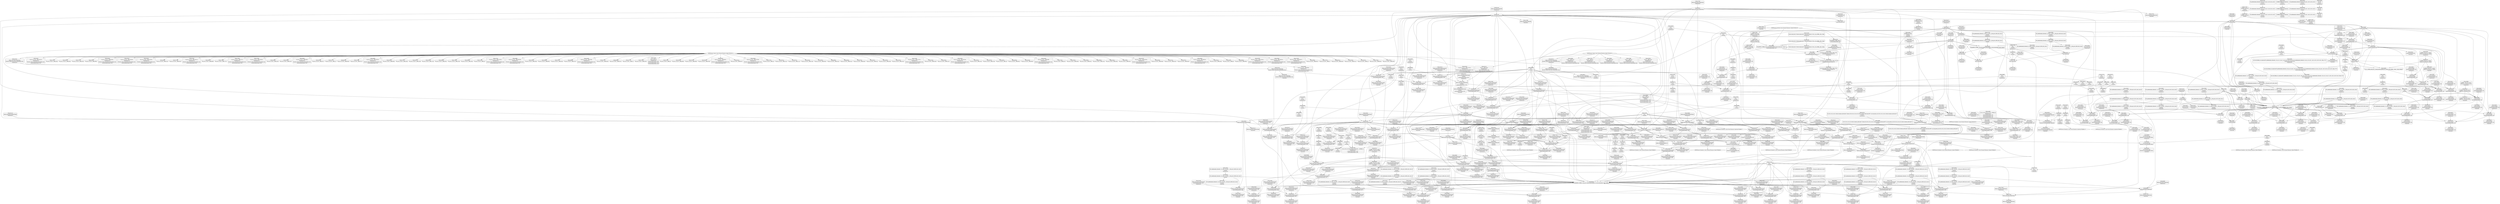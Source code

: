 digraph {
	CE0x4183110 [shape=record,shape=Mrecord,label="{CE0x4183110|80:_i32,_112:_i8*,_:_CRE_62,63_}"]
	CE0x417d8f0 [shape=record,shape=Mrecord,label="{CE0x417d8f0|40:_i8*,_:_CRE_8,16_|*MultipleSource*|security/selinux/hooks.c,5232|Function::selinux_msg_queue_msgsnd&Arg::msg::}"]
	CE0x41ade90 [shape=record,shape=Mrecord,label="{CE0x41ade90|selinux_msg_queue_msgsnd:tobool16|security/selinux/hooks.c,5258|*SummSource*}"]
	CE0x41676f0 [shape=record,shape=Mrecord,label="{CE0x41676f0|selinux_msg_queue_msgsnd:sid3|security/selinux/hooks.c,5242}"]
	CE0x418bca0 [shape=record,shape=Mrecord,label="{CE0x418bca0|selinux_msg_queue_msgsnd:tmp12|security/selinux/hooks.c,5244|*SummSink*}"]
	CE0x4156e50 [shape=record,shape=Mrecord,label="{CE0x4156e50|80:_i32,_112:_i8*,_:_CRE_10,11_}"]
	CE0x4191150 [shape=record,shape=Mrecord,label="{CE0x4191150|current_sid:tmp}"]
	CE0x417fa10 [shape=record,shape=Mrecord,label="{CE0x417fa10|i32_1|*Constant*|*SummSink*}"]
	CE0x4156b50 [shape=record,shape=Mrecord,label="{CE0x4156b50|selinux_msg_queue_msgsnd:tmp9|security/selinux/hooks.c,5237}"]
	CE0x418c8c0 [shape=record,shape=Mrecord,label="{CE0x418c8c0|selinux_msg_queue_msgsnd:tmp15|security/selinux/hooks.c,5244}"]
	CE0x41b5320 [shape=record,shape=Mrecord,label="{CE0x41b5320|selinux_msg_queue_msgsnd:tmp25|security/selinux/hooks.c,5254}"]
	CE0x41bb440 [shape=record,shape=Mrecord,label="{CE0x41bb440|selinux_msg_queue_msgsnd:key|security/selinux/hooks.c,5249|*SummSink*}"]
	CE0x41d5ea0 [shape=record,shape=Mrecord,label="{CE0x41d5ea0|i32_32|*Constant*|*SummSink*}"]
	CE0x41ddcf0 [shape=record,shape=Mrecord,label="{CE0x41ddcf0|current_sid:sid|security/selinux/hooks.c,220|*SummSink*}"]
	CE0x4165af0 [shape=record,shape=Mrecord,label="{CE0x4165af0|_call_void_mcount()_#3}"]
	CE0x41807c0 [shape=record,shape=Mrecord,label="{CE0x41807c0|GLOBAL:__llvm_gcov_ctr308|Global_var:__llvm_gcov_ctr308|*SummSource*}"]
	CE0x417f7c0 [shape=record,shape=Mrecord,label="{CE0x417f7c0|selinux_msg_queue_msgsnd:if.end|*SummSink*}"]
	CE0x41b0aa0 [shape=record,shape=Mrecord,label="{CE0x41b0aa0|selinux_msg_queue_msgsnd:tmp18|security/selinux/hooks.c,5246}"]
	CE0x4187d00 [shape=record,shape=Mrecord,label="{CE0x4187d00|40:_i8*,_:_CRE_32,40_|*MultipleSource*|security/selinux/hooks.c,5232|Function::selinux_msg_queue_msgsnd&Arg::msg::}"]
	CE0x41ea860 [shape=record,shape=Mrecord,label="{CE0x41ea860|selinux_msg_queue_msgsnd:sid18|security/selinux/hooks.c,5260|*SummSink*}"]
	CE0x4183a30 [shape=record,shape=Mrecord,label="{CE0x4183a30|80:_i32,_112:_i8*,_:_CRE_2,3_}"]
	CE0x417be40 [shape=record,shape=Mrecord,label="{CE0x417be40|80:_i32,_112:_i8*,_:_CRE_60,61_}"]
	CE0x4199ec0 [shape=record,shape=Mrecord,label="{CE0x4199ec0|_call_void_mcount()_#3|*SummSink*}"]
	CE0x41acf90 [shape=record,shape=Mrecord,label="{CE0x41acf90|selinux_msg_queue_msgsnd:tmp32|security/selinux/hooks.c,5258|*SummSource*}"]
	CE0x41b49b0 [shape=record,shape=Mrecord,label="{CE0x41b49b0|selinux_msg_queue_msgsnd:tmp23|security/selinux/hooks.c,5254|*SummSource*}"]
	CE0x41ba300 [shape=record,shape=Mrecord,label="{CE0x41ba300|i8_4|*Constant*|*SummSource*}"]
	CE0x41da000 [shape=record,shape=Mrecord,label="{CE0x41da000|current_sid:tmp20|security/selinux/hooks.c,218|*SummSink*}"]
	CE0x4188070 [shape=record,shape=Mrecord,label="{CE0x4188070|selinux_msg_queue_msgsnd:tmp4|*LoadInst*|security/selinux/hooks.c,5232|*SummSink*}"]
	CE0x41dca50 [shape=record,shape=Mrecord,label="{CE0x41dca50|current_sid:security|security/selinux/hooks.c,218|*SummSink*}"]
	CE0x4187610 [shape=record,shape=Mrecord,label="{CE0x4187610|80:_i32,_112:_i8*,_:_CRE_43,44_}"]
	CE0x60d8980 [shape=record,shape=Mrecord,label="{CE0x60d8980|i64*_getelementptr_inbounds_(_15_x_i64_,_15_x_i64_*___llvm_gcov_ctr308,_i64_0,_i64_0)|*Constant*|*SummSink*}"]
	CE0x4230950 [shape=record,shape=Mrecord,label="{CE0x4230950|get_current:tmp|*SummSink*}"]
	CE0x418cf30 [shape=record,shape=Mrecord,label="{CE0x418cf30|80:_i32,_112:_i8*,_:_CRE_144,152_|*MultipleSource*|Function::selinux_msg_queue_msgsnd&Arg::msq::|security/selinux/hooks.c,5231}"]
	CE0x41ebd10 [shape=record,shape=Mrecord,label="{CE0x41ebd10|selinux_msg_queue_msgsnd:sid19|security/selinux/hooks.c,5260|*SummSink*}"]
	CE0x41b4fe0 [shape=record,shape=Mrecord,label="{CE0x41b4fe0|selinux_msg_queue_msgsnd:tmp24|security/selinux/hooks.c,5254|*SummSource*}"]
	CE0x41b0290 [shape=record,shape=Mrecord,label="{CE0x41b0290|i64*_getelementptr_inbounds_(_15_x_i64_,_15_x_i64_*___llvm_gcov_ctr308,_i64_0,_i64_6)|*Constant*}"]
	CE0x417a420 [shape=record,shape=Mrecord,label="{CE0x417a420|80:_i32,_112:_i8*,_:_CRE_24,25_}"]
	CE0x4191710 [shape=record,shape=Mrecord,label="{CE0x4191710|%struct.task_struct*_(%struct.task_struct**)*_asm_movq_%gs:$_1:P_,$0_,_r,im,_dirflag_,_fpsr_,_flags_|*SummSink*}"]
	CE0x4194430 [shape=record,shape=Mrecord,label="{CE0x4194430|80:_i32,_112:_i8*,_:_CRE_40,41_}"]
	CE0x41977b0 [shape=record,shape=Mrecord,label="{CE0x41977b0|i8*_getelementptr_inbounds_(_25_x_i8_,_25_x_i8_*_.str3,_i32_0,_i32_0)|*Constant*}"]
	CE0x41609e0 [shape=record,shape=Mrecord,label="{CE0x41609e0|selinux_msg_queue_msgsnd:if.end21}"]
	CE0x4199530 [shape=record,shape=Mrecord,label="{CE0x4199530|current_sid:land.lhs.true2|*SummSource*}"]
	CE0x4177300 [shape=record,shape=Mrecord,label="{CE0x4177300|selinux_msg_queue_msgsnd:sid4|security/selinux/hooks.c,5243}"]
	CE0x41853b0 [shape=record,shape=Mrecord,label="{CE0x41853b0|selinux_msg_queue_msgsnd:tmp6|security/selinux/hooks.c,5237|*SummSource*}"]
	CE0x4199ab0 [shape=record,shape=Mrecord,label="{CE0x4199ab0|current_sid:tmp14|security/selinux/hooks.c,218|*SummSink*}"]
	CE0x5722c00 [shape=record,shape=Mrecord,label="{CE0x5722c00|80:_i32,_112:_i8*,_:_CRE_52,53_}"]
	CE0x4196f20 [shape=record,shape=Mrecord,label="{CE0x4196f20|current_sid:tmp8|security/selinux/hooks.c,218|*SummSource*}"]
	CE0x4199950 [shape=record,shape=Mrecord,label="{CE0x4199950|current_sid:tmp14|security/selinux/hooks.c,218|*SummSource*}"]
	CE0x41aaab0 [shape=record,shape=Mrecord,label="{CE0x41aaab0|GLOBAL:lockdep_rcu_suspicious|*Constant*|*SummSink*}"]
	CE0x41d9c00 [shape=record,shape=Mrecord,label="{CE0x41d9c00|i64*_getelementptr_inbounds_(_11_x_i64_,_11_x_i64_*___llvm_gcov_ctr125,_i64_0,_i64_10)|*Constant*|*SummSink*}"]
	CE0x4191630 [shape=record,shape=Mrecord,label="{CE0x4191630|%struct.task_struct*_(%struct.task_struct**)*_asm_movq_%gs:$_1:P_,$0_,_r,im,_dirflag_,_fpsr_,_flags_|*SummSource*}"]
	CE0x417bd10 [shape=record,shape=Mrecord,label="{CE0x417bd10|80:_i32,_112:_i8*,_:_CRE_59,60_}"]
	CE0x41b6380 [shape=record,shape=Mrecord,label="{CE0x41b6380|selinux_msg_queue_msgsnd:tmp26|security/selinux/hooks.c,5256|*SummSource*}"]
	CE0x41edce0 [shape=record,shape=Mrecord,label="{CE0x41edce0|i64*_getelementptr_inbounds_(_15_x_i64_,_15_x_i64_*___llvm_gcov_ctr308,_i64_0,_i64_13)|*Constant*|*SummSink*}"]
	CE0x41b4d30 [shape=record,shape=Mrecord,label="{CE0x41b4d30|selinux_msg_queue_msgsnd:tmp24|security/selinux/hooks.c,5254}"]
	CE0x417b300 [shape=record,shape=Mrecord,label="{CE0x417b300|get_current:tmp2|*SummSource*}"]
	CE0x41dec90 [shape=record,shape=Mrecord,label="{CE0x41dec90|current_sid:tmp24|security/selinux/hooks.c,220|*SummSource*}"]
	CE0x4191400 [shape=record,shape=Mrecord,label="{CE0x4191400|GLOBAL:current_task|Global_var:current_task|*SummSink*}"]
	CE0x41d3b20 [shape=record,shape=Mrecord,label="{CE0x41d3b20|current_sid:tmp6|security/selinux/hooks.c,218|*SummSource*}"]
	CE0x4170800 [shape=record,shape=Mrecord,label="{CE0x4170800|selinux_msg_queue_msgsnd:if.then17}"]
	CE0x41995d0 [shape=record,shape=Mrecord,label="{CE0x41995d0|current_sid:land.lhs.true2|*SummSink*}"]
	CE0x4186590 [shape=record,shape=Mrecord,label="{CE0x4186590|80:_i32,_112:_i8*,_:_CRE_96,100_|*MultipleSource*|Function::selinux_msg_queue_msgsnd&Arg::msq::|security/selinux/hooks.c,5231}"]
	CE0x41ab520 [shape=record,shape=Mrecord,label="{CE0x41ab520|i8*_getelementptr_inbounds_(_45_x_i8_,_45_x_i8_*_.str12,_i32_0,_i32_0)|*Constant*|*SummSource*}"]
	CE0x41de480 [shape=record,shape=Mrecord,label="{CE0x41de480|get_current:tmp|*SummSource*}"]
	CE0x41da910 [shape=record,shape=Mrecord,label="{CE0x41da910|GLOBAL:get_current|*Constant*}"]
	CE0x41d8850 [shape=record,shape=Mrecord,label="{CE0x41d8850|i64*_getelementptr_inbounds_(_11_x_i64_,_11_x_i64_*___llvm_gcov_ctr125,_i64_0,_i64_9)|*Constant*|*SummSink*}"]
	CE0x41aaa40 [shape=record,shape=Mrecord,label="{CE0x41aaa40|GLOBAL:lockdep_rcu_suspicious|*Constant*|*SummSource*}"]
	CE0x41950c0 [shape=record,shape=Mrecord,label="{CE0x41950c0|80:_i32,_112:_i8*,_:_CRE_192,200_|*MultipleSource*|Function::selinux_msg_queue_msgsnd&Arg::msq::|security/selinux/hooks.c,5231}"]
	CE0x41ed560 [shape=record,shape=Mrecord,label="{CE0x41ed560|selinux_msg_queue_msgsnd:rc.1|*SummSink*}"]
	CE0x41bb150 [shape=record,shape=Mrecord,label="{CE0x41bb150|selinux_msg_queue_msgsnd:key|security/selinux/hooks.c,5249}"]
	CE0x41f0ae0 [shape=record,shape=Mrecord,label="{CE0x41f0ae0|_ret_i32_%retval.0,_!dbg_!27765|security/selinux/hooks.c,5264}"]
	CE0x418cbb0 [shape=record,shape=Mrecord,label="{CE0x418cbb0|80:_i32,_112:_i8*,_:_CRE_128,136_|*MultipleSource*|Function::selinux_msg_queue_msgsnd&Arg::msq::|security/selinux/hooks.c,5231}"]
	CE0x41669f0 [shape=record,shape=Mrecord,label="{CE0x41669f0|80:_i32,_112:_i8*,_:_CRE_31,32_}"]
	CE0x41847a0 [shape=record,shape=Mrecord,label="{CE0x41847a0|selinux_msg_queue_msgsnd:call14|security/selinux/hooks.c,5256}"]
	CE0x41bc510 [shape=record,shape=Mrecord,label="{CE0x41bc510|i32_(i32,_i32,_i16,_i32,_%struct.common_audit_data*)*_bitcast_(i32_(i32,_i32,_i16,_i32,_%struct.common_audit_data.495*)*_avc_has_perm_to_i32_(i32,_i32,_i16,_i32,_%struct.common_audit_data*)*)|*Constant*|*SummSource*}"]
	CE0x41f1f60 [shape=record,shape=Mrecord,label="{CE0x41f1f60|current_sid:tmp2}"]
	"CONST[source:0(mediator),value:2(dynamic)][purpose:{object}][SnkIdx:10]"
	CE0x4174ac0 [shape=record,shape=Mrecord,label="{CE0x4174ac0|i32_10|*Constant*}"]
	CE0x581cac0 [shape=record,shape=Mrecord,label="{CE0x581cac0|selinux_msg_queue_msgsnd:bb|*SummSource*}"]
	CE0x41b0300 [shape=record,shape=Mrecord,label="{CE0x41b0300|i64*_getelementptr_inbounds_(_15_x_i64_,_15_x_i64_*___llvm_gcov_ctr308,_i64_0,_i64_6)|*Constant*|*SummSource*}"]
	CE0x41d9e60 [shape=record,shape=Mrecord,label="{CE0x41d9e60|current_sid:tmp20|security/selinux/hooks.c,218|*SummSource*}"]
	CE0x41dbec0 [shape=record,shape=Mrecord,label="{CE0x41dbec0|current_sid:tmp21|security/selinux/hooks.c,218}"]
	CE0x4170ad0 [shape=record,shape=Mrecord,label="{CE0x4170ad0|selinux_msg_queue_msgsnd:if.end15|*SummSource*}"]
	CE0x5722ad0 [shape=record,shape=Mrecord,label="{CE0x5722ad0|80:_i32,_112:_i8*,_:_CRE_54,55_}"]
	CE0x41bb5f0 [shape=record,shape=Mrecord,label="{CE0x41bb5f0|selinux_msg_queue_msgsnd:tmp20|security/selinux/hooks.c,5249}"]
	CE0x416d540 [shape=record,shape=Mrecord,label="{CE0x416d540|i32_4|*Constant*}"]
	CE0x41b3b50 [shape=record,shape=Mrecord,label="{CE0x41b3b50|i64_8|*Constant*|*SummSink*}"]
	CE0x41f5470 [shape=record,shape=Mrecord,label="{CE0x41f5470|current_sid:tmp|*SummSource*}"]
	CE0x41bce40 [shape=record,shape=Mrecord,label="{CE0x41bce40|selinux_msg_queue_msgsnd:tmp20|security/selinux/hooks.c,5249|*SummSource*}"]
	CE0x41f3b50 [shape=record,shape=Mrecord,label="{CE0x41f3b50|i64*_getelementptr_inbounds_(_11_x_i64_,_11_x_i64_*___llvm_gcov_ctr125,_i64_0,_i64_6)|*Constant*|*SummSink*}"]
	CE0x41ea630 [shape=record,shape=Mrecord,label="{CE0x41ea630|selinux_msg_queue_msgsnd:sid18|security/selinux/hooks.c,5260}"]
	CE0x41b3ed0 [shape=record,shape=Mrecord,label="{CE0x41b3ed0|i64_7|*Constant*}"]
	CE0x41d9770 [shape=record,shape=Mrecord,label="{CE0x41d9770|i64*_getelementptr_inbounds_(_11_x_i64_,_11_x_i64_*___llvm_gcov_ctr125,_i64_0,_i64_10)|*Constant*}"]
	CE0x4178c90 [shape=record,shape=Mrecord,label="{CE0x4178c90|selinux_msg_queue_msgsnd:tmp11|security/selinux/hooks.c,5242|*SummSource*}"]
	CE0x41814f0 [shape=record,shape=Mrecord,label="{CE0x41814f0|80:_i32,_112:_i8*,_:_CRE_104,112_|*MultipleSource*|Function::selinux_msg_queue_msgsnd&Arg::msq::|security/selinux/hooks.c,5231}"]
	CE0x417f700 [shape=record,shape=Mrecord,label="{CE0x417f700|selinux_msg_queue_msgsnd:if.end|*SummSource*}"]
	CE0x4160a50 [shape=record,shape=Mrecord,label="{CE0x4160a50|selinux_msg_queue_msgsnd:if.end21|*SummSource*}"]
	CE0x418c2d0 [shape=record,shape=Mrecord,label="{CE0x418c2d0|selinux_msg_queue_msgsnd:tmp14|security/selinux/hooks.c,5244}"]
	CE0x4165d60 [shape=record,shape=Mrecord,label="{CE0x4165d60|_call_void_mcount()_#3|*SummSource*}"]
	CE0x4189e10 [shape=record,shape=Mrecord,label="{CE0x4189e10|80:_i32,_112:_i8*,_:_CRE_68,69_}"]
	CE0x41aadf0 [shape=record,shape=Mrecord,label="{CE0x41aadf0|i32_218|*Constant*|*SummSource*}"]
	CE0x41dc7d0 [shape=record,shape=Mrecord,label="{CE0x41dc7d0|COLLAPSED:_CMRE:_elem_0::|security/selinux/hooks.c,218}"]
	CE0x41ef1f0 [shape=record,shape=Mrecord,label="{CE0x41ef1f0|selinux_msg_queue_msgsnd:tmp39|security/selinux/hooks.c,5264}"]
	CE0x41ebe90 [shape=record,shape=Mrecord,label="{CE0x41ebe90|selinux_msg_queue_msgsnd:tmp36|security/selinux/hooks.c,5260}"]
	CE0x41d4280 [shape=record,shape=Mrecord,label="{CE0x41d4280|COLLAPSED:_GCMRE___llvm_gcov_ctr98_internal_global_2_x_i64_zeroinitializer:_elem_0:default:}"]
	CE0x41893c0 [shape=record,shape=Mrecord,label="{CE0x41893c0|selinux_msg_queue_msgsnd:sid2|security/selinux/hooks.c,5237}"]
	CE0x4175350 [shape=record,shape=Mrecord,label="{CE0x4175350|selinux_msg_queue_msgsnd:tmp1|*SummSource*}"]
	CE0x41edd50 [shape=record,shape=Mrecord,label="{CE0x41edd50|selinux_msg_queue_msgsnd:tmp37|security/selinux/hooks.c,5263|*SummSink*}"]
	CE0x4174990 [shape=record,shape=Mrecord,label="{CE0x4174990|80:_i32,_112:_i8*,_:_CRE_71,72_}"]
	CE0x416dfd0 [shape=record,shape=Mrecord,label="{CE0x416dfd0|selinux_msg_queue_msgsnd:cmp|security/selinux/hooks.c,5237}"]
	CE0x41650b0 [shape=record,shape=Mrecord,label="{CE0x41650b0|_ret_i32_%tmp24,_!dbg_!27742|security/selinux/hooks.c,220}"]
	CE0x41938d0 [shape=record,shape=Mrecord,label="{CE0x41938d0|i64*_getelementptr_inbounds_(_11_x_i64_,_11_x_i64_*___llvm_gcov_ctr125,_i64_0,_i64_1)|*Constant*|*SummSource*}"]
	CE0x41abdd0 [shape=record,shape=Mrecord,label="{CE0x41abdd0|i64_10|*Constant*|*SummSink*}"]
	CE0x581ca50 [shape=record,shape=Mrecord,label="{CE0x581ca50|selinux_msg_queue_msgsnd:bb}"]
	CE0x4174bf0 [shape=record,shape=Mrecord,label="{CE0x4174bf0|80:_i32,_112:_i8*,_:_CRE_72,73_|*MultipleSource*|Function::selinux_msg_queue_msgsnd&Arg::msq::|security/selinux/hooks.c,5231}"]
	CE0x41760b0 [shape=record,shape=Mrecord,label="{CE0x41760b0|80:_i32,_112:_i8*,_:_CRE_160,168_|*MultipleSource*|Function::selinux_msg_queue_msgsnd&Arg::msq::|security/selinux/hooks.c,5231}"]
	CE0x4189270 [shape=record,shape=Mrecord,label="{CE0x4189270|selinux_msg_queue_msgsnd:tmp2|security/selinux/hooks.c,5231}"]
	CE0x41b5f80 [shape=record,shape=Mrecord,label="{CE0x41b5f80|i64*_getelementptr_inbounds_(_15_x_i64_,_15_x_i64_*___llvm_gcov_ctr308,_i64_0,_i64_9)|*Constant*|*SummSink*}"]
	CE0x41b1160 [shape=record,shape=Mrecord,label="{CE0x41b1160|selinux_msg_queue_msgsnd:tmp19|security/selinux/hooks.c,5246|*SummSource*}"]
	CE0x4170870 [shape=record,shape=Mrecord,label="{CE0x4170870|selinux_msg_queue_msgsnd:if.then17|*SummSource*}"]
	CE0x41dcd70 [shape=record,shape=Mrecord,label="{CE0x41dcd70|current_sid:tmp22|security/selinux/hooks.c,218}"]
	CE0x41de380 [shape=record,shape=Mrecord,label="{CE0x41de380|get_current:bb}"]
	CE0x418a150 [shape=record,shape=Mrecord,label="{CE0x418a150|selinux_msg_queue_msgsnd:tmp10|security/selinux/hooks.c,5237}"]
	CE0x41565b0 [shape=record,shape=Mrecord,label="{CE0x41565b0|80:_i32,_112:_i8*,_:_CRE_18,19_}"]
	CE0x41dd500 [shape=record,shape=Mrecord,label="{CE0x41dd500|current_sid:tmp23|security/selinux/hooks.c,218|*SummSink*}"]
	CE0x41aeed0 [shape=record,shape=Mrecord,label="{CE0x41aeed0|selinux_msg_queue_msgsnd:tmp15|security/selinux/hooks.c,5244|*SummSink*}"]
	CE0x418c580 [shape=record,shape=Mrecord,label="{CE0x418c580|selinux_msg_queue_msgsnd:tmp14|security/selinux/hooks.c,5244|*SummSource*}"]
	CE0x41dc040 [shape=record,shape=Mrecord,label="{CE0x41dc040|current_sid:tmp21|security/selinux/hooks.c,218|*SummSource*}"]
	CE0x418dda0 [shape=record,shape=Mrecord,label="{CE0x418dda0|i1_true|*Constant*|*SummSource*}"]
	CE0x41d9ce0 [shape=record,shape=Mrecord,label="{CE0x41d9ce0|current_sid:tmp20|security/selinux/hooks.c,218}"]
	CE0x41ed110 [shape=record,shape=Mrecord,label="{CE0x41ed110|selinux_msg_queue_msgsnd:tmp37|security/selinux/hooks.c,5263}"]
	CE0x4180730 [shape=record,shape=Mrecord,label="{CE0x4180730|GLOBAL:__llvm_gcov_ctr308|Global_var:__llvm_gcov_ctr308}"]
	CE0x41df150 [shape=record,shape=Mrecord,label="{CE0x41df150|get_current:bb|*SummSink*}"]
	CE0x4194560 [shape=record,shape=Mrecord,label="{CE0x4194560|80:_i32,_112:_i8*,_:_CRE_41,42_}"]
	CE0x4184a10 [shape=record,shape=Mrecord,label="{CE0x4184a10|selinux_msg_queue_msgsnd:call14|security/selinux/hooks.c,5256|*SummSource*}"]
	CE0x41abed0 [shape=record,shape=Mrecord,label="{CE0x41abed0|selinux_msg_queue_msgsnd:tmp29|security/selinux/hooks.c,5258}"]
	CE0x41842f0 [shape=record,shape=Mrecord,label="{CE0x41842f0|GLOBAL:current_sid.__warned|Global_var:current_sid.__warned|*SummSink*}"]
	CE0x4199f60 [shape=record,shape=Mrecord,label="{CE0x4199f60|get_current:tmp4|./arch/x86/include/asm/current.h,14}"]
	CE0x41863f0 [shape=record,shape=Mrecord,label="{CE0x41863f0|80:_i32,_112:_i8*,_:_CRE_92,96_|*MultipleSource*|Function::selinux_msg_queue_msgsnd&Arg::msq::|security/selinux/hooks.c,5231}"]
	CE0x41563d0 [shape=record,shape=Mrecord,label="{CE0x41563d0|80:_i32,_112:_i8*,_:_CRE_16,17_}"]
	CE0x41dcef0 [shape=record,shape=Mrecord,label="{CE0x41dcef0|current_sid:tmp22|security/selinux/hooks.c,218|*SummSource*}"]
	CE0x41ed450 [shape=record,shape=Mrecord,label="{CE0x41ed450|selinux_msg_queue_msgsnd:rc.1}"]
	CE0x41571a0 [shape=record,shape=Mrecord,label="{CE0x41571a0|80:_i32,_112:_i8*,_:_CRE_1,2_}"]
	CE0x4183210 [shape=record,shape=Mrecord,label="{CE0x4183210|80:_i32,_112:_i8*,_:_CRE_63,64_}"]
	CE0x41ac0b0 [shape=record,shape=Mrecord,label="{CE0x41ac0b0|selinux_msg_queue_msgsnd:tmp29|security/selinux/hooks.c,5258|*SummSink*}"]
	CE0x416db80 [shape=record,shape=Mrecord,label="{CE0x416db80|40:_i8*,_:_CRE_24,32_|*MultipleSource*|security/selinux/hooks.c,5232|Function::selinux_msg_queue_msgsnd&Arg::msg::}"]
	CE0x41b1b60 [shape=record,shape=Mrecord,label="{CE0x41b1b60|selinux_msg_queue_msgsnd:tmp16|security/selinux/hooks.c,5245|*SummSource*}"]
	CE0x417aa20 [shape=record,shape=Mrecord,label="{CE0x417aa20|current_sid:tmp1|*SummSink*}"]
	CE0x41d7490 [shape=record,shape=Mrecord,label="{CE0x41d7490|selinux_msg_queue_msgsnd:u|security/selinux/hooks.c,5249|*SummSink*}"]
	CE0x41ec3f0 [shape=record,shape=Mrecord,label="{CE0x41ec3f0|selinux_msg_queue_msgsnd:tmp36|security/selinux/hooks.c,5260|*SummSink*}"]
	CE0x4184d50 [shape=record,shape=Mrecord,label="{CE0x4184d50|selinux_msg_queue_msgsnd:rc.0}"]
	CE0x4174860 [shape=record,shape=Mrecord,label="{CE0x4174860|80:_i32,_112:_i8*,_:_CRE_70,71_}"]
	"CONST[source:0(mediator),value:2(dynamic)][purpose:{object}][SnkIdx:9]"
	CE0x41b0b10 [shape=record,shape=Mrecord,label="{CE0x41b0b10|selinux_msg_queue_msgsnd:tmp18|security/selinux/hooks.c,5246|*SummSource*}"]
	CE0x41dd160 [shape=record,shape=Mrecord,label="{CE0x41dd160|current_sid:tmp22|security/selinux/hooks.c,218|*SummSink*}"]
	CE0x419b950 [shape=record,shape=Mrecord,label="{CE0x419b950|selinux_msg_queue_msgsnd:if.then6}"]
	CE0x41b1af0 [shape=record,shape=Mrecord,label="{CE0x41b1af0|selinux_msg_queue_msgsnd:tmp16|security/selinux/hooks.c,5245}"]
	CE0x4188f30 [shape=record,shape=Mrecord,label="{CE0x4188f30|80:_i32,_112:_i8*,_:_CRE_216,224_|*MultipleSource*|Function::selinux_msg_queue_msgsnd&Arg::msq::|security/selinux/hooks.c,5231}"]
	CE0x41bbf00 [shape=record,shape=Mrecord,label="{CE0x41bbf00|i32_(i32,_i32,_i16,_i32,_%struct.common_audit_data*)*_bitcast_(i32_(i32,_i32,_i16,_i32,_%struct.common_audit_data.495*)*_avc_has_perm_to_i32_(i32,_i32,_i16,_i32,_%struct.common_audit_data*)*)|*Constant*}"]
	CE0x418b8f0 [shape=record,shape=Mrecord,label="{CE0x418b8f0|i64_4|*Constant*|*SummSource*}"]
	CE0x41b0100 [shape=record,shape=Mrecord,label="{CE0x41b0100|selinux_msg_queue_msgsnd:sid19|security/selinux/hooks.c,5260}"]
	CE0x41ad310 [shape=record,shape=Mrecord,label="{CE0x41ad310|selinux_msg_queue_msgsnd:tmp33|security/selinux/hooks.c,5260}"]
	CE0x416e4c0 [shape=record,shape=Mrecord,label="{CE0x416e4c0|selinux_msg_queue_msgsnd:cmp|security/selinux/hooks.c,5237|*SummSink*}"]
	CE0x41d6550 [shape=record,shape=Mrecord,label="{CE0x41d6550|avc_has_perm:auditdata|Function::avc_has_perm&Arg::auditdata::|*SummSource*}"]
	CE0x417d130 [shape=record,shape=Mrecord,label="{CE0x417d130|get_current:tmp4|./arch/x86/include/asm/current.h,14|*SummSink*}"]
	CE0x41ecb60 [shape=record,shape=Mrecord,label="{CE0x41ecb60|i32_512|*Constant*}"]
	CE0x41dc940 [shape=record,shape=Mrecord,label="{CE0x41dc940|current_sid:security|security/selinux/hooks.c,218}"]
	CE0x419ab10 [shape=record,shape=Mrecord,label="{CE0x419ab10|current_sid:do.body|*SummSource*}"]
	CE0x41aa910 [shape=record,shape=Mrecord,label="{CE0x41aa910|GLOBAL:lockdep_rcu_suspicious|*Constant*}"]
	CE0x41b1060 [shape=record,shape=Mrecord,label="{CE0x41b1060|selinux_msg_queue_msgsnd:tmp19|security/selinux/hooks.c,5246}"]
	CE0x41ac5c0 [shape=record,shape=Mrecord,label="{CE0x41ac5c0|selinux_msg_queue_msgsnd:tmp30|security/selinux/hooks.c,5258|*SummSink*}"]
	CE0x41dbab0 [shape=record,shape=Mrecord,label="{CE0x41dbab0|current_sid:cred|security/selinux/hooks.c,218|*SummSource*}"]
	CE0x4183340 [shape=record,shape=Mrecord,label="{CE0x4183340|80:_i32,_112:_i8*,_:_CRE_64,65_}"]
	CE0x41db0f0 [shape=record,shape=Mrecord,label="{CE0x41db0f0|_ret_%struct.task_struct*_%tmp4,_!dbg_!27714|./arch/x86/include/asm/current.h,14|*SummSource*}"]
	CE0x4182ca0 [shape=record,shape=Mrecord,label="{CE0x4182ca0|selinux_msg_queue_msgsnd:tmp7|security/selinux/hooks.c,5237|*SummSource*}"]
	CE0x41ad650 [shape=record,shape=Mrecord,label="{CE0x41ad650|i64*_getelementptr_inbounds_(_15_x_i64_,_15_x_i64_*___llvm_gcov_ctr308,_i64_0,_i64_12)|*Constant*}"]
	CE0x417c140 [shape=record,shape=Mrecord,label="{CE0x417c140|get_current:tmp3}"]
	CE0x41d9420 [shape=record,shape=Mrecord,label="{CE0x41d9420|current_sid:tmp19|security/selinux/hooks.c,218}"]
	CE0x41868b0 [shape=record,shape=Mrecord,label="{CE0x41868b0|selinux_msg_queue_msgsnd:if.then12|*SummSource*}"]
	CE0x41ab590 [shape=record,shape=Mrecord,label="{CE0x41ab590|i8*_getelementptr_inbounds_(_45_x_i8_,_45_x_i8_*_.str12,_i32_0,_i32_0)|*Constant*|*SummSink*}"]
	CE0x41bde30 [shape=record,shape=Mrecord,label="{CE0x41bde30|i32_32|*Constant*}"]
	CE0x417a510 [shape=record,shape=Mrecord,label="{CE0x417a510|80:_i32,_112:_i8*,_:_CRE_25,26_}"]
	CE0x41af3d0 [shape=record,shape=Mrecord,label="{CE0x41af3d0|i64*_getelementptr_inbounds_(_15_x_i64_,_15_x_i64_*___llvm_gcov_ctr308,_i64_0,_i64_5)|*Constant*|*SummSource*}"]
	CE0x41775b0 [shape=record,shape=Mrecord,label="{CE0x41775b0|selinux_msg_queue_msgsnd:sid4|security/selinux/hooks.c,5243|*SummSink*}"]
	CE0x4180d50 [shape=record,shape=Mrecord,label="{CE0x4180d50|_ret_i32_%tmp24,_!dbg_!27742|security/selinux/hooks.c,220|*SummSink*}"]
	CE0x4192310 [shape=record,shape=Mrecord,label="{CE0x4192310|current_sid:tmp8|security/selinux/hooks.c,218|*SummSink*}"]
	CE0x41ae790 [shape=record,shape=Mrecord,label="{CE0x41ae790|i64_11|*Constant*}"]
	CE0x4183750 [shape=record,shape=Mrecord,label="{CE0x4183750|80:_i32,_112:_i8*,_:_CRE_47,48_}"]
	CE0x41abfa0 [shape=record,shape=Mrecord,label="{CE0x41abfa0|selinux_msg_queue_msgsnd:tmp29|security/selinux/hooks.c,5258|*SummSource*}"]
	CE0x4165040 [shape=record,shape=Mrecord,label="{CE0x4165040|current_sid:entry|*SummSink*}"]
	CE0x416f0d0 [shape=record,shape=Mrecord,label="{CE0x416f0d0|selinux_msg_queue_msgsnd:rc.0|*SummSource*}"]
	CE0x41564c0 [shape=record,shape=Mrecord,label="{CE0x41564c0|80:_i32,_112:_i8*,_:_CRE_17,18_}"]
	CE0x418b880 [shape=record,shape=Mrecord,label="{CE0x418b880|i64_4|*Constant*}"]
	CE0x41b3f40 [shape=record,shape=Mrecord,label="{CE0x41b3f40|i64_7|*Constant*|*SummSource*}"]
	CE0x41ea6a0 [shape=record,shape=Mrecord,label="{CE0x41ea6a0|selinux_msg_queue_msgsnd:sid18|security/selinux/hooks.c,5260|*SummSource*}"]
	CE0x419acb0 [shape=record,shape=Mrecord,label="{CE0x419acb0|selinux_msg_queue_msgsnd:tmp9|security/selinux/hooks.c,5237|*SummSource*}"]
	CE0x41ea2c0 [shape=record,shape=Mrecord,label="{CE0x41ea2c0|selinux_msg_queue_msgsnd:tmp34|security/selinux/hooks.c,5260|*SummSink*}"]
	CE0x41b4700 [shape=record,shape=Mrecord,label="{CE0x41b4700|selinux_msg_queue_msgsnd:tmp22|security/selinux/hooks.c,5254|*SummSink*}"]
	CE0x4160fd0 [shape=record,shape=Mrecord,label="{CE0x4160fd0|selinux_msg_queue_msgsnd:if.then}"]
	CE0x41bcf70 [shape=record,shape=Mrecord,label="{CE0x41bcf70|selinux_msg_queue_msgsnd:tmp20|security/selinux/hooks.c,5249|*SummSink*}"]
	CE0x41dc3d0 [shape=record,shape=Mrecord,label="{CE0x41dc3d0|i32_22|*Constant*|*SummSource*}"]
	CE0x4181150 [shape=record,shape=Mrecord,label="{CE0x4181150|selinux_msg_queue_msgsnd:if.then6|*SummSource*}"]
	CE0x4187e70 [shape=record,shape=Mrecord,label="{CE0x4187e70|40:_i8*,_:_CRE_40,48_|*MultipleSource*|security/selinux/hooks.c,5232|Function::selinux_msg_queue_msgsnd&Arg::msg::}"]
	CE0x417ffe0 [shape=record,shape=Mrecord,label="{CE0x417ffe0|selinux_msg_queue_msgsnd:if.then12}"]
	CE0x41b67d0 [shape=record,shape=Mrecord,label="{CE0x41b67d0|selinux_msg_queue_msgsnd:tmp27|security/selinux/hooks.c,5256}"]
	CE0x418b700 [shape=record,shape=Mrecord,label="{CE0x418b700|selinux_msg_queue_msgsnd:tmp13|security/selinux/hooks.c,5244}"]
	CE0x41edc30 [shape=record,shape=Mrecord,label="{CE0x41edc30|i64*_getelementptr_inbounds_(_15_x_i64_,_15_x_i64_*___llvm_gcov_ctr308,_i64_0,_i64_13)|*Constant*|*SummSource*}"]
	CE0x4190e60 [shape=record,shape=Mrecord,label="{CE0x4190e60|i64*_getelementptr_inbounds_(_11_x_i64_,_11_x_i64_*___llvm_gcov_ctr125,_i64_0,_i64_0)|*Constant*|*SummSource*}"]
	CE0x4188170 [shape=record,shape=Mrecord,label="{CE0x4188170|selinux_msg_queue_msgsnd:tmp5|security/selinux/hooks.c,5232|*SummSource*}"]
	CE0x416fca0 [shape=record,shape=Mrecord,label="{CE0x416fca0|i16_26|*Constant*|*SummSink*}"]
	CE0x418ba90 [shape=record,shape=Mrecord,label="{CE0x418ba90|selinux_msg_queue_msgsnd:tmp12|security/selinux/hooks.c,5244}"]
	CE0x418aed0 [shape=record,shape=Mrecord,label="{CE0x418aed0|80:_i32,_112:_i8*,_:_CRE_38,39_}"]
	CE0x4172040 [shape=record,shape=Mrecord,label="{CE0x4172040|GLOBAL:current_sid|*Constant*}"]
	CE0x4173830 [shape=record,shape=Mrecord,label="{CE0x4173830|i64*_getelementptr_inbounds_(_15_x_i64_,_15_x_i64_*___llvm_gcov_ctr308,_i64_0,_i64_12)|*Constant*|*SummSource*}"]
	CE0x41db3d0 [shape=record,shape=Mrecord,label="{CE0x41db3d0|_ret_%struct.task_struct*_%tmp4,_!dbg_!27714|./arch/x86/include/asm/current.h,14|*SummSink*}"]
	CE0x416f7c0 [shape=record,shape=Mrecord,label="{CE0x416f7c0|GLOBAL:security_transition_sid|*Constant*|*SummSource*}"]
	CE0x416a950 [shape=record,shape=Mrecord,label="{CE0x416a950|80:_i32,_112:_i8*,_:_CRE_84,88_|*MultipleSource*|Function::selinux_msg_queue_msgsnd&Arg::msq::|security/selinux/hooks.c,5231}"]
	CE0x41f5c90 [shape=record,shape=Mrecord,label="{CE0x41f5c90|i64_5|*Constant*}"]
	CE0x41d88c0 [shape=record,shape=Mrecord,label="{CE0x41d88c0|current_sid:tmp17|security/selinux/hooks.c,218}"]
	CE0x417a600 [shape=record,shape=Mrecord,label="{CE0x417a600|80:_i32,_112:_i8*,_:_CRE_26,27_}"]
	CE0x4194300 [shape=record,shape=Mrecord,label="{CE0x4194300|80:_i32,_112:_i8*,_:_CRE_39,40_}"]
	CE0x41edab0 [shape=record,shape=Mrecord,label="{CE0x41edab0|selinux_msg_queue_msgsnd:tmp37|security/selinux/hooks.c,5263|*SummSource*}"]
	CE0x41b0b80 [shape=record,shape=Mrecord,label="{CE0x41b0b80|selinux_msg_queue_msgsnd:tmp18|security/selinux/hooks.c,5246|*SummSink*}"]
	CE0x41908f0 [shape=record,shape=Mrecord,label="{CE0x41908f0|i64*_getelementptr_inbounds_(_11_x_i64_,_11_x_i64_*___llvm_gcov_ctr125,_i64_0,_i64_6)|*Constant*}"]
	CE0x41678b0 [shape=record,shape=Mrecord,label="{CE0x41678b0|selinux_msg_queue_msgsnd:sid3|security/selinux/hooks.c,5242|*SummSource*}"]
	CE0x41dd690 [shape=record,shape=Mrecord,label="{CE0x41dd690|i32_1|*Constant*}"]
	"CONST[source:0(mediator),value:2(dynamic)][purpose:{object}][SnkIdx:6]"
	CE0x41bdcc0 [shape=record,shape=Mrecord,label="{CE0x41bdcc0|i16_27|*Constant*|*SummSink*}"]
	CE0x41904a0 [shape=record,shape=Mrecord,label="{CE0x41904a0|get_current:tmp3|*SummSink*}"]
	CE0x41f1900 [shape=record,shape=Mrecord,label="{CE0x41f1900|current_sid:tmp14|security/selinux/hooks.c,218}"]
	CE0x417b290 [shape=record,shape=Mrecord,label="{CE0x417b290|get_current:tmp2}"]
	CE0x4183c00 [shape=record,shape=Mrecord,label="{CE0x4183c00|_call_void_mcount()_#3|*SummSource*}"]
	CE0x416ead0 [shape=record,shape=Mrecord,label="{CE0x416ead0|selinux_msg_queue_msgsnd:if.end}"]
	CE0x4181a50 [shape=record,shape=Mrecord,label="{CE0x4181a50|selinux_msg_queue_msgsnd:if.then17|*SummSink*}"]
	"CONST[source:0(mediator),value:0(static)][purpose:{operation}][SnkIdx:3]"
	CE0x60d8a60 [shape=record,shape=Mrecord,label="{CE0x60d8a60|selinux_msg_queue_msgsnd:tmp}"]
	CE0x5542c00 [shape=record,shape=Mrecord,label="{CE0x5542c00|selinux_msg_queue_msgsnd:msq|Function::selinux_msg_queue_msgsnd&Arg::msq::|*SummSink*}"]
	CE0x41660d0 [shape=record,shape=Mrecord,label="{CE0x41660d0|80:_i32,_112:_i8*,_:_CRE_56,57_}"]
	CE0x4195a90 [shape=record,shape=Mrecord,label="{CE0x4195a90|current_sid:tmp4|security/selinux/hooks.c,218|*SummSink*}"]
	CE0x41ef790 [shape=record,shape=Mrecord,label="{CE0x41ef790|selinux_msg_queue_msgsnd:tmp39|security/selinux/hooks.c,5264|*SummSource*}"]
	CE0x4161420 [shape=record,shape=Mrecord,label="{CE0x4161420|selinux_msg_queue_msgsnd:if.end7}"]
	CE0x41959c0 [shape=record,shape=Mrecord,label="{CE0x41959c0|current_sid:tmp4|security/selinux/hooks.c,218|*SummSource*}"]
	CE0x416d5b0 [shape=record,shape=Mrecord,label="{CE0x416d5b0|i32_4|*Constant*|*SummSource*}"]
	CE0x4174570 [shape=record,shape=Mrecord,label="{CE0x4174570|selinux_msg_queue_msgsnd:tobool|security/selinux/hooks.c,5244}"]
	CE0x41ba590 [shape=record,shape=Mrecord,label="{CE0x41ba590|selinux_msg_queue_msgsnd:q_perm8|security/selinux/hooks.c,5249|*SummSink*}"]
	CE0x41dc9b0 [shape=record,shape=Mrecord,label="{CE0x41dc9b0|current_sid:security|security/selinux/hooks.c,218|*SummSource*}"]
	CE0x4182ab0 [shape=record,shape=Mrecord,label="{CE0x4182ab0|i64_0|*Constant*}"]
	CE0x419b2d0 [shape=record,shape=Mrecord,label="{CE0x419b2d0|80:_i32,_112:_i8*,_:_CRE_13,14_}"]
	CE0x41d8c80 [shape=record,shape=Mrecord,label="{CE0x41d8c80|current_sid:tmp17|security/selinux/hooks.c,218|*SummSource*}"]
	CE0x41f6fb0 [shape=record,shape=Mrecord,label="{CE0x41f6fb0|current_sid:tmp9|security/selinux/hooks.c,218|*SummSource*}"]
	CE0x41d8cf0 [shape=record,shape=Mrecord,label="{CE0x41d8cf0|current_sid:tmp17|security/selinux/hooks.c,218|*SummSink*}"]
	CE0x41dbb80 [shape=record,shape=Mrecord,label="{CE0x41dbb80|current_sid:cred|security/selinux/hooks.c,218|*SummSink*}"]
	CE0x418c740 [shape=record,shape=Mrecord,label="{CE0x418c740|selinux_msg_queue_msgsnd:tmp14|security/selinux/hooks.c,5244|*SummSink*}"]
	CE0x41ecf90 [shape=record,shape=Mrecord,label="{CE0x41ecf90|i32_512|*Constant*|*SummSink*}"]
	CE0x4155cd0 [shape=record,shape=Mrecord,label="{CE0x4155cd0|80:_i32,_112:_i8*,_:_CRE_34,35_}"]
	CE0x41f40e0 [shape=record,shape=Mrecord,label="{CE0x41f40e0|i8_1|*Constant*|*SummSink*}"]
	CE0x419a2e0 [shape=record,shape=Mrecord,label="{CE0x419a2e0|current_sid:tmp11|security/selinux/hooks.c,218}"]
	CE0x4180cb0 [shape=record,shape=Mrecord,label="{CE0x4180cb0|_ret_i32_%tmp24,_!dbg_!27742|security/selinux/hooks.c,220|*SummSource*}"]
	CE0x41b43f0 [shape=record,shape=Mrecord,label="{CE0x41b43f0|i64_7|*Constant*|*SummSink*}"]
	CE0x417d730 [shape=record,shape=Mrecord,label="{CE0x417d730|40:_i8*,_:_CRE_0,8_|*MultipleSource*|security/selinux/hooks.c,5232|Function::selinux_msg_queue_msgsnd&Arg::msg::}"]
	CE0x4160d30 [shape=record,shape=Mrecord,label="{CE0x4160d30|i64*_getelementptr_inbounds_(_15_x_i64_,_15_x_i64_*___llvm_gcov_ctr308,_i64_0,_i64_0)|*Constant*|*SummSource*}"]
	CE0x4185fb0 [shape=record,shape=Mrecord,label="{CE0x4185fb0|80:_i32,_112:_i8*,_:_CRE_50,51_}"]
	CE0x4193a30 [shape=record,shape=Mrecord,label="{CE0x4193a30|i64*_getelementptr_inbounds_(_11_x_i64_,_11_x_i64_*___llvm_gcov_ctr125,_i64_0,_i64_1)|*Constant*|*SummSink*}"]
	CE0x41ab270 [shape=record,shape=Mrecord,label="{CE0x41ab270|i32_218|*Constant*|*SummSink*}"]
	CE0x41ba600 [shape=record,shape=Mrecord,label="{CE0x41ba600|selinux_msg_queue_msgsnd:q_perm8|security/selinux/hooks.c,5249}"]
	"CONST[source:0(mediator),value:0(static)][purpose:{operation}][SnkIdx:7]"
	CE0x417fcb0 [shape=record,shape=Mrecord,label="{CE0x417fcb0|selinux_msg_queue_msgsnd:call|security/selinux/hooks.c,5228|*SummSink*}"]
	CE0x418b990 [shape=record,shape=Mrecord,label="{CE0x418b990|i64_4|*Constant*|*SummSink*}"]
	CE0x417d490 [shape=record,shape=Mrecord,label="{CE0x417d490|i32_10|*Constant*|*SummSink*}"]
	CE0x4187f70 [shape=record,shape=Mrecord,label="{CE0x4187f70|selinux_msg_queue_msgsnd:tmp4|*LoadInst*|security/selinux/hooks.c,5232|*SummSource*}"]
	CE0x41de0f0 [shape=record,shape=Mrecord,label="{CE0x41de0f0|0:_i32,_4:_i32,_8:_i32,_12:_i32,_:_CMRE_4,8_|*MultipleSource*|security/selinux/hooks.c,218|security/selinux/hooks.c,218|security/selinux/hooks.c,220}"]
	CE0x41db7b0 [shape=record,shape=Mrecord,label="{CE0x41db7b0|i32_78|*Constant*|*SummSink*}"]
	CE0x41ab8e0 [shape=record,shape=Mrecord,label="{CE0x41ab8e0|i64_10|*Constant*}"]
	CE0x41552a0 [shape=record,shape=Mrecord,label="{CE0x41552a0|selinux_msg_queue_msgsnd:msq|Function::selinux_msg_queue_msgsnd&Arg::msq::}"]
	CE0x41846b0 [shape=record,shape=Mrecord,label="{CE0x41846b0|selinux_msg_queue_msgsnd:call5|security/selinux/hooks.c,5242|*SummSink*}"]
	CE0x41acbf0 [shape=record,shape=Mrecord,label="{CE0x41acbf0|selinux_msg_queue_msgsnd:tmp31|security/selinux/hooks.c,5258|*SummSink*}"]
	CE0x4166b30 [shape=record,shape=Mrecord,label="{CE0x4166b30|current_sid:call|security/selinux/hooks.c,218|*SummSink*}"]
	CE0x4184bd0 [shape=record,shape=Mrecord,label="{CE0x4184bd0|selinux_msg_queue_msgsnd:call14|security/selinux/hooks.c,5256|*SummSink*}"]
	CE0x4181350 [shape=record,shape=Mrecord,label="{CE0x4181350|80:_i32,_112:_i8*,_:_CRE_100,102_|*MultipleSource*|Function::selinux_msg_queue_msgsnd&Arg::msq::|security/selinux/hooks.c,5231}"]
	CE0x41bdfc0 [shape=record,shape=Mrecord,label="{CE0x41bdfc0|avc_has_perm:tclass|Function::avc_has_perm&Arg::tclass::|*SummSource*}"]
	CE0x41bb6f0 [shape=record,shape=Mrecord,label="{CE0x41bb6f0|selinux_msg_queue_msgsnd:tmp21|security/selinux/hooks.c,5252}"]
	CE0x41adaa0 [shape=record,shape=Mrecord,label="{CE0x41adaa0|selinux_msg_queue_msgsnd:tmp28|security/selinux/hooks.c,5256|*SummSource*}"]
	CE0x4165e00 [shape=record,shape=Mrecord,label="{CE0x4165e00|_call_void_mcount()_#3|*SummSink*}"]
	CE0x41aff80 [shape=record,shape=Mrecord,label="{CE0x41aff80|selinux_msg_queue_msgsnd:tmp35|security/selinux/hooks.c,5260|*SummSink*}"]
	CE0x4188330 [shape=record,shape=Mrecord,label="{CE0x4188330|selinux_msg_queue_msgsnd:tmp3|security/selinux/hooks.c,5231|*SummSink*}"]
	CE0x417a7e0 [shape=record,shape=Mrecord,label="{CE0x417a7e0|i64*_getelementptr_inbounds_(_11_x_i64_,_11_x_i64_*___llvm_gcov_ctr125,_i64_0,_i64_1)|*Constant*}"]
	CE0x417dbe0 [shape=record,shape=Mrecord,label="{CE0x417dbe0|current_sid:tmp9|security/selinux/hooks.c,218|*SummSink*}"]
	CE0x4182c30 [shape=record,shape=Mrecord,label="{CE0x4182c30|selinux_msg_queue_msgsnd:tmp7|security/selinux/hooks.c,5237}"]
	CE0x41b33e0 [shape=record,shape=Mrecord,label="{CE0x41b33e0|selinux_msg_queue_msgsnd:tobool11|security/selinux/hooks.c,5254}"]
	CE0x4189980 [shape=record,shape=Mrecord,label="{CE0x4189980|0:_i32,_:_CRE_0,4_|*MultipleSource*|*LoadInst*|security/selinux/hooks.c,5232|security/selinux/hooks.c,5232|security/selinux/hooks.c,5237}"]
	CE0x4189ad0 [shape=record,shape=Mrecord,label="{CE0x4189ad0|80:_i32,_112:_i8*,_:_CRE_65,66_}"]
	CE0x41b58c0 [shape=record,shape=Mrecord,label="{CE0x41b58c0|i64*_getelementptr_inbounds_(_15_x_i64_,_15_x_i64_*___llvm_gcov_ctr308,_i64_0,_i64_9)|*Constant*}"]
	CE0x4191020 [shape=record,shape=Mrecord,label="{CE0x4191020|i64*_getelementptr_inbounds_(_11_x_i64_,_11_x_i64_*___llvm_gcov_ctr125,_i64_0,_i64_0)|*Constant*|*SummSink*}"]
	CE0x4155ac0 [shape=record,shape=Mrecord,label="{CE0x4155ac0|80:_i32,_112:_i8*,_:_CRE_32,33_}"]
	CE0x41db940 [shape=record,shape=Mrecord,label="{CE0x41db940|current_sid:cred|security/selinux/hooks.c,218}"]
	CE0x418ee80 [shape=record,shape=Mrecord,label="{CE0x418ee80|current_sid:tmp15|security/selinux/hooks.c,218}"]
	CE0x41ef910 [shape=record,shape=Mrecord,label="{CE0x41ef910|i64*_getelementptr_inbounds_(_15_x_i64_,_15_x_i64_*___llvm_gcov_ctr308,_i64_0,_i64_14)|*Constant*|*SummSource*}"]
	CE0x41b45f0 [shape=record,shape=Mrecord,label="{CE0x41b45f0|selinux_msg_queue_msgsnd:tmp22|security/selinux/hooks.c,5254|*SummSource*}"]
	CE0x417e630 [shape=record,shape=Mrecord,label="{CE0x417e630|selinux_msg_queue_msgsnd:tmp2|security/selinux/hooks.c,5231|*SummSource*}"]
	CE0x41ec570 [shape=record,shape=Mrecord,label="{CE0x41ec570|selinux_msg_queue_msgsnd:call20|security/selinux/hooks.c,5260}"]
	CE0x4156140 [shape=record,shape=Mrecord,label="{CE0x4156140|GLOBAL:__llvm_gcov_ctr125|Global_var:__llvm_gcov_ctr125}"]
	CE0x41ddde0 [shape=record,shape=Mrecord,label="{CE0x41ddde0|current_sid:sid|security/selinux/hooks.c,220|*SummSource*}"]
	CE0x41f0b50 [shape=record,shape=Mrecord,label="{CE0x41f0b50|_ret_i32_%retval.0,_!dbg_!27765|security/selinux/hooks.c,5264|*SummSource*}"]
	CE0x41752e0 [shape=record,shape=Mrecord,label="{CE0x41752e0|selinux_msg_queue_msgsnd:tmp1}"]
	CE0x41db9b0 [shape=record,shape=Mrecord,label="{CE0x41db9b0|COLLAPSED:_GCMRE_current_task_external_global_%struct.task_struct*:_elem_0::|security/selinux/hooks.c,218}"]
	CE0x41af750 [shape=record,shape=Mrecord,label="{CE0x41af750|i64*_getelementptr_inbounds_(_15_x_i64_,_15_x_i64_*___llvm_gcov_ctr308,_i64_0,_i64_5)|*Constant*|*SummSink*}"]
	CE0x41d6170 [shape=record,shape=Mrecord,label="{CE0x41d6170|_ret_i32_%retval.0,_!dbg_!27728|security/selinux/avc.c,775}"]
	CE0x41b18c0 [shape=record,shape=Mrecord,label="{CE0x41b18c0|selinux_msg_queue_msgsnd:type|security/selinux/hooks.c,5248|*SummSource*}"]
	CE0x41ecdd0 [shape=record,shape=Mrecord,label="{CE0x41ecdd0|i32_512|*Constant*|*SummSource*}"]
	CE0x41dad30 [shape=record,shape=Mrecord,label="{CE0x41dad30|GLOBAL:get_current|*Constant*|*SummSink*}"]
	CE0x4191490 [shape=record,shape=Mrecord,label="{CE0x4191490|%struct.task_struct*_(%struct.task_struct**)*_asm_movq_%gs:$_1:P_,$0_,_r,im,_dirflag_,_fpsr_,_flags_}"]
	CE0x41ae9c0 [shape=record,shape=Mrecord,label="{CE0x41ae9c0|i64_11|*Constant*|*SummSink*}"]
	CE0x41afa40 [shape=record,shape=Mrecord,label="{CE0x41afa40|selinux_msg_queue_msgsnd:tmp35|security/selinux/hooks.c,5260}"]
	CE0x4172700 [shape=record,shape=Mrecord,label="{CE0x4172700|i64*_getelementptr_inbounds_(_2_x_i64_,_2_x_i64_*___llvm_gcov_ctr98,_i64_0,_i64_1)|*Constant*|*SummSource*}"]
	CE0x41d7a10 [shape=record,shape=Mrecord,label="{CE0x41d7a10|selinux_msg_queue_msgsnd:ipc_id|security/selinux/hooks.c,5249|*SummSource*}"]
	CE0x4166720 [shape=record,shape=Mrecord,label="{CE0x4166720|80:_i32,_112:_i8*,_:_CRE_28,29_}"]
	CE0x4188e00 [shape=record,shape=Mrecord,label="{CE0x4188e00|80:_i32,_112:_i8*,_:_CRE_208,216_|*MultipleSource*|Function::selinux_msg_queue_msgsnd&Arg::msq::|security/selinux/hooks.c,5231}"]
	CE0x4183aa0 [shape=record,shape=Mrecord,label="{CE0x4183aa0|80:_i32,_112:_i8*,_:_CRE_42,43_}"]
	CE0x41bc6d0 [shape=record,shape=Mrecord,label="{CE0x41bc6d0|i32_(i32,_i32,_i16,_i32,_%struct.common_audit_data*)*_bitcast_(i32_(i32,_i32,_i16,_i32,_%struct.common_audit_data.495*)*_avc_has_perm_to_i32_(i32,_i32,_i16,_i32,_%struct.common_audit_data*)*)|*Constant*|*SummSink*}"]
	CE0x41f3230 [shape=record,shape=Mrecord,label="{CE0x41f3230|current_sid:call|security/selinux/hooks.c,218|*SummSource*}"]
	CE0x41b44f0 [shape=record,shape=Mrecord,label="{CE0x41b44f0|selinux_msg_queue_msgsnd:tmp22|security/selinux/hooks.c,5254}"]
	CE0x4177ce0 [shape=record,shape=Mrecord,label="{CE0x4177ce0|selinux_msg_queue_msgsnd:call5|security/selinux/hooks.c,5242|*SummSource*}"]
	CE0x41efb90 [shape=record,shape=Mrecord,label="{CE0x41efb90|selinux_msg_queue_msgsnd:tmp40|security/selinux/hooks.c,5264}"]
	CE0x41d9170 [shape=record,shape=Mrecord,label="{CE0x41d9170|current_sid:tmp18|security/selinux/hooks.c,218|*SummSource*}"]
	CE0x41787f0 [shape=record,shape=Mrecord,label="{CE0x41787f0|selinux_msg_queue_msgsnd:tmp11|security/selinux/hooks.c,5242}"]
	CE0x41ba950 [shape=record,shape=Mrecord,label="{CE0x41ba950|selinux_msg_queue_msgsnd:q_perm8|security/selinux/hooks.c,5249|*SummSource*}"]
	CE0x3a560f0 [shape=record,shape=Mrecord,label="{CE0x3a560f0|80:_i32,_112:_i8*,_:_CRE_8,9_}"]
	CE0x417baf0 [shape=record,shape=Mrecord,label="{CE0x417baf0|i64_3|*Constant*}"]
	CE0x41adc60 [shape=record,shape=Mrecord,label="{CE0x41adc60|selinux_msg_queue_msgsnd:tmp28|security/selinux/hooks.c,5256|*SummSink*}"]
	CE0x4185e80 [shape=record,shape=Mrecord,label="{CE0x4185e80|80:_i32,_112:_i8*,_:_CRE_49,50_}"]
	CE0x41df280 [shape=record,shape=Mrecord,label="{CE0x41df280|i64*_getelementptr_inbounds_(_2_x_i64_,_2_x_i64_*___llvm_gcov_ctr98,_i64_0,_i64_0)|*Constant*}"]
	CE0x41859c0 [shape=record,shape=Mrecord,label="{CE0x41859c0|i32_3|*Constant*|*SummSink*}"]
	"CONST[source:0(mediator),value:2(dynamic)][purpose:{object}][SnkIdx:2]"
	CE0x4188200 [shape=record,shape=Mrecord,label="{CE0x4188200|selinux_msg_queue_msgsnd:tmp3|security/selinux/hooks.c,5231|*SummSource*}"]
	CE0x41b71f0 [shape=record,shape=Mrecord,label="{CE0x41b71f0|selinux_msg_queue_msgsnd:tmp28|security/selinux/hooks.c,5256}"]
	CE0x41b6a90 [shape=record,shape=Mrecord,label="{CE0x41b6a90|selinux_msg_queue_msgsnd:tmp27|security/selinux/hooks.c,5256|*SummSink*}"]
	CE0x4181830 [shape=record,shape=Mrecord,label="{CE0x4181830|80:_i32,_112:_i8*,_:_CRE_120,128_|*MultipleSource*|Function::selinux_msg_queue_msgsnd&Arg::msq::|security/selinux/hooks.c,5231}"]
	CE0x417d2f0 [shape=record,shape=Mrecord,label="{CE0x417d2f0|GLOBAL:current_task|Global_var:current_task|*SummSource*}"]
	CE0x41f1240 [shape=record,shape=Mrecord,label="{CE0x41f1240|current_sid:if.end|*SummSource*}"]
	CE0x4198d40 [shape=record,shape=Mrecord,label="{CE0x4198d40|current_sid:tmp5|security/selinux/hooks.c,218|*SummSink*}"]
	CE0x4188000 [shape=record,shape=Mrecord,label="{CE0x4188000|selinux_msg_queue_msgsnd:tmp5|security/selinux/hooks.c,5232}"]
	CE0x4180500 [shape=record,shape=Mrecord,label="{CE0x4180500|GLOBAL:__llvm_gcov_ctr308|Global_var:__llvm_gcov_ctr308|*SummSink*}"]
	CE0x41740c0 [shape=record,shape=Mrecord,label="{CE0x41740c0|%struct.qstr*_null|*Constant*}"]
	CE0x41806c0 [shape=record,shape=Mrecord,label="{CE0x41806c0|selinux_msg_queue_msgsnd:tmp8|security/selinux/hooks.c,5237}"]
	CE0x4197a90 [shape=record,shape=Mrecord,label="{CE0x4197a90|i8*_getelementptr_inbounds_(_25_x_i8_,_25_x_i8_*_.str3,_i32_0,_i32_0)|*Constant*|*SummSink*}"]
	CE0x417d600 [shape=record,shape=Mrecord,label="{CE0x417d600|selinux_msg_queue_msgsnd:security|security/selinux/hooks.c,5231}"]
	CE0x41da7e0 [shape=record,shape=Mrecord,label="{CE0x41da7e0|current_sid:call4|security/selinux/hooks.c,218|*SummSink*}"]
	CE0x41ae800 [shape=record,shape=Mrecord,label="{CE0x41ae800|i64_11|*Constant*|*SummSource*}"]
	CE0x419a9f0 [shape=record,shape=Mrecord,label="{CE0x419a9f0|current_sid:do.body}"]
	CE0x4194ee0 [shape=record,shape=Mrecord,label="{CE0x4194ee0|80:_i32,_112:_i8*,_:_CRE_184,192_|*MultipleSource*|Function::selinux_msg_queue_msgsnd&Arg::msq::|security/selinux/hooks.c,5231}"]
	CE0x41defd0 [shape=record,shape=Mrecord,label="{CE0x41defd0|get_current:bb|*SummSource*}"]
	CE0x4176290 [shape=record,shape=Mrecord,label="{CE0x4176290|80:_i32,_112:_i8*,_:_CRE_168,172_|*MultipleSource*|Function::selinux_msg_queue_msgsnd&Arg::msq::|security/selinux/hooks.c,5231}"]
	CE0x416f290 [shape=record,shape=Mrecord,label="{CE0x416f290|selinux_msg_queue_msgsnd:rc.0|*SummSink*}"]
	CE0x4168380 [shape=record,shape=Mrecord,label="{CE0x4168380|i32_0|*Constant*}"]
	CE0x4185890 [shape=record,shape=Mrecord,label="{CE0x4185890|i32_3|*Constant*|*SummSource*}"]
	CE0x4199be0 [shape=record,shape=Mrecord,label="{CE0x4199be0|i1_true|*Constant*}"]
	CE0x41d9c70 [shape=record,shape=Mrecord,label="{CE0x41d9c70|current_sid:tmp19|security/selinux/hooks.c,218|*SummSink*}"]
	CE0x41b6e70 [shape=record,shape=Mrecord,label="{CE0x41b6e70|selinux_msg_queue_msgsnd:sid13|security/selinux/hooks.c,5256|*SummSource*}"]
	CE0x420e370 [shape=record,shape=Mrecord,label="{CE0x420e370|get_current:tmp}"]
	CE0x4192910 [shape=record,shape=Mrecord,label="{CE0x4192910|current_sid:tmp3}"]
	CE0x4180210 [shape=record,shape=Mrecord,label="{CE0x4180210|i64_0|*Constant*|*SummSource*}"]
	CE0x41822b0 [shape=record,shape=Mrecord,label="{CE0x41822b0|selinux_msg_queue_msgsnd:security1|security/selinux/hooks.c,5232|*SummSink*}"]
	CE0x416d620 [shape=record,shape=Mrecord,label="{CE0x416d620|i32_4|*Constant*|*SummSink*}"]
	CE0x41dd380 [shape=record,shape=Mrecord,label="{CE0x41dd380|current_sid:tmp23|security/selinux/hooks.c,218|*SummSource*}"]
	CE0x4189f40 [shape=record,shape=Mrecord,label="{CE0x4189f40|80:_i32,_112:_i8*,_:_CRE_69,70_}"]
	CE0x41da3d0 [shape=record,shape=Mrecord,label="{CE0x41da3d0|current_sid:call4|security/selinux/hooks.c,218}"]
	CE0x41ac780 [shape=record,shape=Mrecord,label="{CE0x41ac780|selinux_msg_queue_msgsnd:tmp31|security/selinux/hooks.c,5258}"]
	CE0x41b68d0 [shape=record,shape=Mrecord,label="{CE0x41b68d0|selinux_msg_queue_msgsnd:tmp27|security/selinux/hooks.c,5256|*SummSource*}"]
	CE0x416fbe0 [shape=record,shape=Mrecord,label="{CE0x416fbe0|i16_26|*Constant*|*SummSource*}"]
	CE0x41aca30 [shape=record,shape=Mrecord,label="{CE0x41aca30|selinux_msg_queue_msgsnd:tmp31|security/selinux/hooks.c,5258|*SummSource*}"]
	CE0x417b820 [shape=record,shape=Mrecord,label="{CE0x417b820|current_sid:tobool|security/selinux/hooks.c,218|*SummSink*}"]
	CE0x41f4600 [shape=record,shape=Mrecord,label="{CE0x41f4600|_call_void_lockdep_rcu_suspicious(i8*_getelementptr_inbounds_(_25_x_i8_,_25_x_i8_*_.str3,_i32_0,_i32_0),_i32_218,_i8*_getelementptr_inbounds_(_45_x_i8_,_45_x_i8_*_.str12,_i32_0,_i32_0))_#10,_!dbg_!27727|security/selinux/hooks.c,218|*SummSink*}"]
	CE0x4168590 [shape=record,shape=Mrecord,label="{CE0x4168590|selinux_msg_queue_msgsnd:q_perm|security/selinux/hooks.c,5231|*SummSink*}"]
	CE0x4170790 [shape=record,shape=Mrecord,label="{CE0x4170790|selinux_msg_queue_msgsnd:if.then|*SummSink*}"]
	CE0x4182790 [shape=record,shape=Mrecord,label="{CE0x4182790|i64_2|*Constant*|*SummSource*}"]
	CE0x41b5540 [shape=record,shape=Mrecord,label="{CE0x41b5540|selinux_msg_queue_msgsnd:tmp25|security/selinux/hooks.c,5254|*SummSource*}"]
	CE0x41adff0 [shape=record,shape=Mrecord,label="{CE0x41adff0|selinux_msg_queue_msgsnd:tobool16|security/selinux/hooks.c,5258|*SummSink*}"]
	CE0x41ba490 [shape=record,shape=Mrecord,label="{CE0x41ba490|i8_4|*Constant*|*SummSink*}"]
	CE0x4199830 [shape=record,shape=Mrecord,label="{CE0x4199830|current_sid:bb|*SummSource*}"]
	CE0x41884a0 [shape=record,shape=Mrecord,label="{CE0x41884a0|selinux_msg_queue_msgsnd:msg|Function::selinux_msg_queue_msgsnd&Arg::msg::}"]
	CE0x4175530 [shape=record,shape=Mrecord,label="{CE0x4175530|80:_i32,_112:_i8*,_:_CRE_6,7_}"]
	CE0x418e030 [shape=record,shape=Mrecord,label="{CE0x418e030|i64*_getelementptr_inbounds_(_11_x_i64_,_11_x_i64_*___llvm_gcov_ctr125,_i64_0,_i64_8)|*Constant*|*SummSink*}"]
	CE0x41eee70 [shape=record,shape=Mrecord,label="{CE0x41eee70|selinux_msg_queue_msgsnd:retval.0|*SummSource*}"]
	"CONST[source:0(mediator),value:2(dynamic)][purpose:{object}][SnkIdx:1]"
	CE0x41b63f0 [shape=record,shape=Mrecord,label="{CE0x41b63f0|selinux_msg_queue_msgsnd:tmp26|security/selinux/hooks.c,5256|*SummSink*}"]
	CE0x41d6bc0 [shape=record,shape=Mrecord,label="{CE0x41d6bc0|selinux_msg_queue_msgsnd:tobool11|security/selinux/hooks.c,5254|*SummSink*}"]
	CE0x417bb60 [shape=record,shape=Mrecord,label="{CE0x417bb60|i64_2|*Constant*}"]
	CE0x41d3fb0 [shape=record,shape=Mrecord,label="{CE0x41d3fb0|get_current:tmp4|./arch/x86/include/asm/current.h,14|*SummSource*}"]
	CE0x416a800 [shape=record,shape=Mrecord,label="{CE0x416a800|80:_i32,_112:_i8*,_:_CRE_80,84_|*MultipleSource*|Function::selinux_msg_queue_msgsnd&Arg::msq::|security/selinux/hooks.c,5231}"]
	CE0x4172250 [shape=record,shape=Mrecord,label="{CE0x4172250|GLOBAL:current_sid|*Constant*|*SummSink*}"]
	CE0x41ec9e0 [shape=record,shape=Mrecord,label="{CE0x41ec9e0|selinux_msg_queue_msgsnd:call20|security/selinux/hooks.c,5260|*SummSink*}"]
	CE0x41d7610 [shape=record,shape=Mrecord,label="{CE0x41d7610|selinux_msg_queue_msgsnd:ipc_id|security/selinux/hooks.c,5249}"]
	CE0x41d6250 [shape=record,shape=Mrecord,label="{CE0x41d6250|avc_has_perm:requested|Function::avc_has_perm&Arg::requested::|*SummSource*}"]
	CE0x41f4590 [shape=record,shape=Mrecord,label="{CE0x41f4590|_call_void_lockdep_rcu_suspicious(i8*_getelementptr_inbounds_(_25_x_i8_,_25_x_i8_*_.str3,_i32_0,_i32_0),_i32_218,_i8*_getelementptr_inbounds_(_45_x_i8_,_45_x_i8_*_.str12,_i32_0,_i32_0))_#10,_!dbg_!27727|security/selinux/hooks.c,218|*SummSource*}"]
	CE0x41bc850 [shape=record,shape=Mrecord,label="{CE0x41bc850|avc_has_perm:entry}"]
	CE0x41daf70 [shape=record,shape=Mrecord,label="{CE0x41daf70|get_current:entry|*SummSource*}"]
	CE0x41d61e0 [shape=record,shape=Mrecord,label="{CE0x41d61e0|avc_has_perm:requested|Function::avc_has_perm&Arg::requested::}"]
	CE0x41f6e40 [shape=record,shape=Mrecord,label="{CE0x41f6e40|i64_4|*Constant*}"]
	CE0x41f5f00 [shape=record,shape=Mrecord,label="{CE0x41f5f00|i64_5|*Constant*|*SummSource*}"]
	CE0x4166900 [shape=record,shape=Mrecord,label="{CE0x4166900|80:_i32,_112:_i8*,_:_CRE_30,31_}"]
	"CONST[source:0(mediator),value:2(dynamic)][purpose:{object}][SnkIdx:5]"
	CE0x41deb00 [shape=record,shape=Mrecord,label="{CE0x41deb00|current_sid:tmp24|security/selinux/hooks.c,220}"]
	CE0x4182d40 [shape=record,shape=Mrecord,label="{CE0x4182d40|selinux_msg_queue_msgsnd:tmp7|security/selinux/hooks.c,5237|*SummSink*}"]
	CE0x41811c0 [shape=record,shape=Mrecord,label="{CE0x41811c0|selinux_msg_queue_msgsnd:if.then6|*SummSink*}"]
	CE0x41f1400 [shape=record,shape=Mrecord,label="{CE0x41f1400|current_sid:if.end|*SummSink*}"]
	CE0x417a6f0 [shape=record,shape=Mrecord,label="{CE0x417a6f0|80:_i32,_112:_i8*,_:_CRE_27,28_}"]
	CE0x416de70 [shape=record,shape=Mrecord,label="{CE0x416de70|i64_2|*Constant*}"]
	CE0x41db820 [shape=record,shape=Mrecord,label="{CE0x41db820|i32_78|*Constant*|*SummSource*}"]
	CE0x41d5dc0 [shape=record,shape=Mrecord,label="{CE0x41d5dc0|i32_32|*Constant*|*SummSource*}"]
	CE0x41553c0 [shape=record,shape=Mrecord,label="{CE0x41553c0|selinux_msg_queue_msgsnd:msq|Function::selinux_msg_queue_msgsnd&Arg::msq::|*SummSource*}"]
	CE0x41bc170 [shape=record,shape=Mrecord,label="{CE0x41bc170|selinux_msg_queue_msgsnd:call10|security/selinux/hooks.c,5252|*SummSource*}"]
	CE0x4199410 [shape=record,shape=Mrecord,label="{CE0x4199410|current_sid:land.lhs.true2}"]
	CE0x41f27c0 [shape=record,shape=Mrecord,label="{CE0x41f27c0|GLOBAL:current_sid.__warned|Global_var:current_sid.__warned}"]
	CE0x41932f0 [shape=record,shape=Mrecord,label="{CE0x41932f0|current_sid:tmp12|security/selinux/hooks.c,218}"]
	CE0x41afdc0 [shape=record,shape=Mrecord,label="{CE0x41afdc0|selinux_msg_queue_msgsnd:tmp35|security/selinux/hooks.c,5260|*SummSource*}"]
	CE0x41f3380 [shape=record,shape=Mrecord,label="{CE0x41f3380|current_sid:if.end}"]
	"CONST[source:0(mediator),value:2(dynamic)][purpose:{subject}][SrcIdx:14]"
	CE0x4164ea0 [shape=record,shape=Mrecord,label="{CE0x4164ea0|current_sid:entry}"]
	CE0x4188870 [shape=record,shape=Mrecord,label="{CE0x4188870|selinux_msg_queue_msgsnd:msg|Function::selinux_msg_queue_msgsnd&Arg::msg::|*SummSink*}"]
	CE0x41ebb50 [shape=record,shape=Mrecord,label="{CE0x41ebb50|selinux_msg_queue_msgsnd:sid19|security/selinux/hooks.c,5260|*SummSource*}"]
	CE0x4197a00 [shape=record,shape=Mrecord,label="{CE0x4197a00|i8*_getelementptr_inbounds_(_25_x_i8_,_25_x_i8_*_.str3,_i32_0,_i32_0)|*Constant*|*SummSource*}"]
	CE0x41903d0 [shape=record,shape=Mrecord,label="{CE0x41903d0|get_current:tmp3|*SummSource*}"]
	CE0x41d98a0 [shape=record,shape=Mrecord,label="{CE0x41d98a0|current_sid:tmp19|security/selinux/hooks.c,218|*SummSource*}"]
	CE0x416b400 [shape=record,shape=Mrecord,label="{CE0x416b400|selinux_msg_queue_msgsnd:if.then|*SummSource*}"]
	CE0x41f26e0 [shape=record,shape=Mrecord,label="{CE0x41f26e0|current_sid:tmp7|security/selinux/hooks.c,218|*SummSink*}"]
	CE0x4169250 [shape=record,shape=Mrecord,label="{CE0x4169250|current_sid:land.lhs.true|*SummSink*}"]
	CE0x4180340 [shape=record,shape=Mrecord,label="{CE0x4180340|i64_0|*Constant*|*SummSink*}"]
	CE0x4172880 [shape=record,shape=Mrecord,label="{CE0x4172880|_call_void_mcount()_#3}"]
	CE0x41982a0 [shape=record,shape=Mrecord,label="{CE0x41982a0|current_sid:tmp16|security/selinux/hooks.c,218|*SummSource*}"]
	CE0x41f4520 [shape=record,shape=Mrecord,label="{CE0x41f4520|_call_void_lockdep_rcu_suspicious(i8*_getelementptr_inbounds_(_25_x_i8_,_25_x_i8_*_.str3,_i32_0,_i32_0),_i32_218,_i8*_getelementptr_inbounds_(_45_x_i8_,_45_x_i8_*_.str12,_i32_0,_i32_0))_#10,_!dbg_!27727|security/selinux/hooks.c,218}"]
	CE0x41b1bd0 [shape=record,shape=Mrecord,label="{CE0x41b1bd0|selinux_msg_queue_msgsnd:tmp16|security/selinux/hooks.c,5245|*SummSink*}"]
	CE0x4171f40 [shape=record,shape=Mrecord,label="{CE0x4171f40|selinux_msg_queue_msgsnd:call|security/selinux/hooks.c,5228|*SummSource*}"]
	CE0x41f6030 [shape=record,shape=Mrecord,label="{CE0x41f6030|i64_5|*Constant*|*SummSink*}"]
	CE0x41bd880 [shape=record,shape=Mrecord,label="{CE0x41bd880|avc_has_perm:tsid|Function::avc_has_perm&Arg::tsid::|*SummSink*}"]
	CE0x41958b0 [shape=record,shape=Mrecord,label="{CE0x41958b0|i64_0|*Constant*}"]
	CE0x41bcb60 [shape=record,shape=Mrecord,label="{CE0x41bcb60|selinux_msg_queue_msgsnd:call10|security/selinux/hooks.c,5252}"]
	CE0x41bc950 [shape=record,shape=Mrecord,label="{CE0x41bc950|avc_has_perm:ssid|Function::avc_has_perm&Arg::ssid::|*SummSource*}"]
	CE0x417c940 [shape=record,shape=Mrecord,label="{CE0x417c940|current_sid:tmp1|*SummSource*}"]
	CE0x4168ba0 [shape=record,shape=Mrecord,label="{CE0x4168ba0|80:_i32,_112:_i8*,_:_CRE_19,20_}"]
	CE0x41aabd0 [shape=record,shape=Mrecord,label="{CE0x41aabd0|i32_218|*Constant*}"]
	CE0x419b8e0 [shape=record,shape=Mrecord,label="{CE0x419b8e0|selinux_msg_queue_msgsnd:if.end7|*SummSink*}"]
	CE0x4168520 [shape=record,shape=Mrecord,label="{CE0x4168520|i32_0|*Constant*|*SummSink*}"]
	CE0x41f4f10 [shape=record,shape=Mrecord,label="{CE0x41f4f10|current_sid:tobool1|security/selinux/hooks.c,218|*SummSink*}"]
	CE0x41bd570 [shape=record,shape=Mrecord,label="{CE0x41bd570|avc_has_perm:ssid|Function::avc_has_perm&Arg::ssid::|*SummSink*}"]
	CE0x4183900 [shape=record,shape=Mrecord,label="{CE0x4183900|selinux_msg_queue_msgsnd:if.then12|*SummSink*}"]
	CE0x4172f90 [shape=record,shape=Mrecord,label="{CE0x4172f90|get_current:tmp1}"]
	CE0x4175490 [shape=record,shape=Mrecord,label="{CE0x4175490|80:_i32,_112:_i8*,_:_CRE_5,6_}"]
	CE0x41d6820 [shape=record,shape=Mrecord,label="{CE0x41d6820|_ret_i32_%retval.0,_!dbg_!27728|security/selinux/avc.c,775|*SummSource*}"]
	CE0x41db060 [shape=record,shape=Mrecord,label="{CE0x41db060|get_current:entry|*SummSink*}"]
	CE0x41b20b0 [shape=record,shape=Mrecord,label="{CE0x41b20b0|selinux_msg_queue_msgsnd:tmp17|security/selinux/hooks.c,5245|*SummSource*}"]
	CE0x41b5c00 [shape=record,shape=Mrecord,label="{CE0x41b5c00|i64*_getelementptr_inbounds_(_15_x_i64_,_15_x_i64_*___llvm_gcov_ctr308,_i64_0,_i64_9)|*Constant*|*SummSource*}"]
	CE0x41b0680 [shape=record,shape=Mrecord,label="{CE0x41b0680|i64*_getelementptr_inbounds_(_15_x_i64_,_15_x_i64_*___llvm_gcov_ctr308,_i64_0,_i64_6)|*Constant*|*SummSink*}"]
	CE0x4198720 [shape=record,shape=Mrecord,label="{CE0x4198720|i8_1|*Constant*|*SummSource*}"]
	CE0x4175f10 [shape=record,shape=Mrecord,label="{CE0x4175f10|80:_i32,_112:_i8*,_:_CRE_152,160_|*MultipleSource*|Function::selinux_msg_queue_msgsnd&Arg::msq::|security/selinux/hooks.c,5231}"]
	CE0x4172560 [shape=record,shape=Mrecord,label="{CE0x4172560|selinux_msg_queue_msgsnd:return|*SummSink*}"]
	CE0x41d7b20 [shape=record,shape=Mrecord,label="{CE0x41d7b20|selinux_msg_queue_msgsnd:ipc_id|security/selinux/hooks.c,5249|*SummSink*}"]
	"CONST[source:2(external),value:2(dynamic)][purpose:{subject}][SrcIdx:13]"
	"CONST[source:0(mediator),value:0(static)][purpose:{operation}][SnkIdx:11]"
	CE0x41d92f0 [shape=record,shape=Mrecord,label="{CE0x41d92f0|current_sid:tmp18|security/selinux/hooks.c,218|*SummSink*}"]
	CE0x415f9e0 [shape=record,shape=Mrecord,label="{CE0x415f9e0|selinux_msg_queue_msgsnd:tobool|security/selinux/hooks.c,5244|*SummSink*}"]
	CE0x41750e0 [shape=record,shape=Mrecord,label="{CE0x41750e0|i64_1|*Constant*|*SummSink*}"]
	CE0x41ef630 [shape=record,shape=Mrecord,label="{CE0x41ef630|i64*_getelementptr_inbounds_(_15_x_i64_,_15_x_i64_*___llvm_gcov_ctr308,_i64_0,_i64_14)|*Constant*}"]
	CE0x4172810 [shape=record,shape=Mrecord,label="{CE0x4172810|selinux_msg_queue_msgsnd:ad|security/selinux/hooks.c, 5227}"]
	CE0x4188bf0 [shape=record,shape=Mrecord,label="{CE0x4188bf0|80:_i32,_112:_i8*,_:_CRE_200,208_|*MultipleSource*|Function::selinux_msg_queue_msgsnd&Arg::msq::|security/selinux/hooks.c,5231}"]
	CE0x41751f0 [shape=record,shape=Mrecord,label="{CE0x41751f0|i64_1|*Constant*|*SummSource*}"]
	CE0x4155ba0 [shape=record,shape=Mrecord,label="{CE0x4155ba0|80:_i32,_112:_i8*,_:_CRE_33,34_}"]
	CE0x4173310 [shape=record,shape=Mrecord,label="{CE0x4173310|selinux_msg_queue_msgsnd:entry|*SummSink*}"]
	CE0x419abb0 [shape=record,shape=Mrecord,label="{CE0x419abb0|current_sid:do.body|*SummSink*}"]
	CE0x4173000 [shape=record,shape=Mrecord,label="{CE0x4173000|get_current:tmp1|*SummSource*}"]
	CE0x4189bb0 [shape=record,shape=Mrecord,label="{CE0x4189bb0|80:_i32,_112:_i8*,_:_CRE_66,67_}"]
	CE0x417e700 [shape=record,shape=Mrecord,label="{CE0x417e700|selinux_msg_queue_msgsnd:tmp4|*LoadInst*|security/selinux/hooks.c,5232}"]
	CE0x41ab460 [shape=record,shape=Mrecord,label="{CE0x41ab460|i8*_getelementptr_inbounds_(_45_x_i8_,_45_x_i8_*_.str12,_i32_0,_i32_0)|*Constant*}"]
	CE0x417c860 [shape=record,shape=Mrecord,label="{CE0x417c860|i64_1|*Constant*}"]
	CE0x41911c0 [shape=record,shape=Mrecord,label="{CE0x41911c0|COLLAPSED:_GCMRE___llvm_gcov_ctr125_internal_global_11_x_i64_zeroinitializer:_elem_0:default:}"]
	CE0x41ba6d0 [shape=record,shape=Mrecord,label="{CE0x41ba6d0|selinux_msg_queue_msgsnd:tmp21|security/selinux/hooks.c,5252|*SummSource*}"]
	CE0x41bbd80 [shape=record,shape=Mrecord,label="{CE0x41bbd80|selinux_msg_queue_msgsnd:call10|security/selinux/hooks.c,5252|*SummSink*}"]
	CE0x41bb1c0 [shape=record,shape=Mrecord,label="{CE0x41bb1c0|selinux_msg_queue_msgsnd:key|security/selinux/hooks.c,5249|*SummSource*}"]
	CE0x41d72d0 [shape=record,shape=Mrecord,label="{CE0x41d72d0|selinux_msg_queue_msgsnd:u|security/selinux/hooks.c,5249|*SummSource*}"]
	CE0x41691b0 [shape=record,shape=Mrecord,label="{CE0x41691b0|current_sid:land.lhs.true|*SummSource*}"]
	CE0x41ee680 [shape=record,shape=Mrecord,label="{CE0x41ee680|selinux_msg_queue_msgsnd:tmp38|security/selinux/hooks.c,5263|*SummSink*}"]
	CE0x41dc170 [shape=record,shape=Mrecord,label="{CE0x41dc170|i32_22|*Constant*}"]
	CE0x417bf70 [shape=record,shape=Mrecord,label="{CE0x417bf70|80:_i32,_112:_i8*,_:_CRE_61,62_}"]
	CE0x41896e0 [shape=record,shape=Mrecord,label="{CE0x41896e0|selinux_msg_queue_msgsnd:sid2|security/selinux/hooks.c,5237|*SummSink*}"]
	CE0x41d80f0 [shape=record,shape=Mrecord,label="{CE0x41d80f0|selinux_msg_queue_msgsnd:sid9|security/selinux/hooks.c,5252|*SummSource*}"]
	CE0x41db330 [shape=record,shape=Mrecord,label="{CE0x41db330|_ret_%struct.task_struct*_%tmp4,_!dbg_!27714|./arch/x86/include/asm/current.h,14}"]
	CE0x417de90 [shape=record,shape=Mrecord,label="{CE0x417de90|current_sid:tmp10|security/selinux/hooks.c,218|*SummSource*}"]
	"CONST[source:0(mediator),value:2(dynamic)][purpose:{subject}][SnkIdx:0]"
	CE0x41edeb0 [shape=record,shape=Mrecord,label="{CE0x41edeb0|selinux_msg_queue_msgsnd:tmp38|security/selinux/hooks.c,5263}"]
	CE0x4168d30 [shape=record,shape=Mrecord,label="{CE0x4168d30|80:_i32,_112:_i8*,_:_CRE_21,22_}"]
	CE0x416a660 [shape=record,shape=Mrecord,label="{CE0x416a660|80:_i32,_112:_i8*,_:_CRE_76,80_|*MultipleSource*|Function::selinux_msg_queue_msgsnd&Arg::msq::|security/selinux/hooks.c,5231}"]
	CE0x41b1fb0 [shape=record,shape=Mrecord,label="{CE0x41b1fb0|selinux_msg_queue_msgsnd:tmp17|security/selinux/hooks.c,5245}"]
	CE0x4187740 [shape=record,shape=Mrecord,label="{CE0x4187740|80:_i32,_112:_i8*,_:_CRE_44,45_}"]
	CE0x4192170 [shape=record,shape=Mrecord,label="{CE0x4192170|current_sid:tobool1|security/selinux/hooks.c,218}"]
	CE0x419b040 [shape=record,shape=Mrecord,label="{CE0x419b040|selinux_msg_queue_msgsnd:tmp9|security/selinux/hooks.c,5237|*SummSink*}"]
	CE0x4155f60 [shape=record,shape=Mrecord,label="{CE0x4155f60|current_sid:tmp5|security/selinux/hooks.c,218}"]
	CE0x4177430 [shape=record,shape=Mrecord,label="{CE0x4177430|selinux_msg_queue_msgsnd:sid4|security/selinux/hooks.c,5243|*SummSource*}"]
	CE0x41bd750 [shape=record,shape=Mrecord,label="{CE0x41bd750|avc_has_perm:tsid|Function::avc_has_perm&Arg::tsid::|*SummSource*}"]
	CE0x41d64e0 [shape=record,shape=Mrecord,label="{CE0x41d64e0|avc_has_perm:auditdata|Function::avc_has_perm&Arg::auditdata::}"]
	CE0x41611e0 [shape=record,shape=Mrecord,label="{CE0x41611e0|selinux_msg_queue_msgsnd:return}"]
	CE0x417d590 [shape=record,shape=Mrecord,label="{CE0x417d590|selinux_msg_queue_msgsnd:security|security/selinux/hooks.c,5231|*SummSource*}"]
	CE0x418b580 [shape=record,shape=Mrecord,label="{CE0x418b580|i64_3|*Constant*|*SummSink*}"]
	CE0x41b51a0 [shape=record,shape=Mrecord,label="{CE0x41b51a0|selinux_msg_queue_msgsnd:tmp24|security/selinux/hooks.c,5254|*SummSink*}"]
	CE0x41f6dd0 [shape=record,shape=Mrecord,label="{CE0x41f6dd0|current_sid:tmp10|security/selinux/hooks.c,218}"]
	CE0x4172f20 [shape=record,shape=Mrecord,label="{CE0x4172f20|selinux_msg_queue_msgsnd:entry|*SummSource*}"]
	CE0x4173cd0 [shape=record,shape=Mrecord,label="{CE0x4173cd0|selinux_msg_queue_msgsnd:tobool|security/selinux/hooks.c,5244|*SummSource*}"]
	CE0x417c660 [shape=record,shape=Mrecord,label="{CE0x417c660|_call_void_mcount()_#3|*SummSink*}"]
	CE0x41d5570 [shape=record,shape=Mrecord,label="{CE0x41d5570|avc_has_perm:entry|*SummSource*}"]
	CE0x41899f0 [shape=record,shape=Mrecord,label="{CE0x41899f0|selinux_msg_queue_msgsnd:tmp6|security/selinux/hooks.c,5237}"]
	CE0x41e9d90 [shape=record,shape=Mrecord,label="{CE0x41e9d90|selinux_msg_queue_msgsnd:tmp34|security/selinux/hooks.c,5260|*SummSource*}"]
	CE0x4194130 [shape=record,shape=Mrecord,label="{CE0x4194130|current_sid:do.end|*SummSource*}"]
	"CONST[source:0(mediator),value:2(dynamic)][purpose:{subject}][SnkIdx:4]"
	CE0x41d69e0 [shape=record,shape=Mrecord,label="{CE0x41d69e0|_ret_i32_%retval.0,_!dbg_!27728|security/selinux/avc.c,775|*SummSink*}"]
	CE0x4191390 [shape=record,shape=Mrecord,label="{CE0x4191390|current_sid:land.lhs.true}"]
	CE0x4168c40 [shape=record,shape=Mrecord,label="{CE0x4168c40|80:_i32,_112:_i8*,_:_CRE_20,21_}"]
	CE0x41f38f0 [shape=record,shape=Mrecord,label="{CE0x41f38f0|i64*_getelementptr_inbounds_(_11_x_i64_,_11_x_i64_*___llvm_gcov_ctr125,_i64_0,_i64_6)|*Constant*|*SummSource*}"]
	CE0x4199dc0 [shape=record,shape=Mrecord,label="{CE0x4199dc0|_call_void_mcount()_#3|*SummSource*}"]
	CE0x41d6010 [shape=record,shape=Mrecord,label="{CE0x41d6010|avc_has_perm:requested|Function::avc_has_perm&Arg::requested::|*SummSink*}"]
	CE0x417b8f0 [shape=record,shape=Mrecord,label="{CE0x417b8f0|current_sid:tobool|security/selinux/hooks.c,218|*SummSource*}"]
	CE0x41894f0 [shape=record,shape=Mrecord,label="{CE0x41894f0|selinux_msg_queue_msgsnd:sid2|security/selinux/hooks.c,5237|*SummSource*}"]
	CE0x41b3920 [shape=record,shape=Mrecord,label="{CE0x41b3920|i64_8|*Constant*}"]
	CE0x4157130 [shape=record,shape=Mrecord,label="{CE0x4157130|80:_i32,_112:_i8*,_:_CRE_0,1_}"]
	CE0x4190560 [shape=record,shape=Mrecord,label="{CE0x4190560|_call_void_mcount()_#3}"]
	CE0x5722d30 [shape=record,shape=Mrecord,label="{CE0x5722d30|80:_i32,_112:_i8*,_:_CRE_53,54_}"]
	CE0x4166c40 [shape=record,shape=Mrecord,label="{CE0x4166c40|i32_0|*Constant*}"]
	CE0x41bd000 [shape=record,shape=Mrecord,label="{CE0x41bd000|selinux_msg_queue_msgsnd:u|security/selinux/hooks.c,5249}"]
	CE0x41d5210 [shape=record,shape=Mrecord,label="{CE0x41d5210|current_sid:if.then|*SummSink*}"]
	CE0x4178650 [shape=record,shape=Mrecord,label="{CE0x4178650|4:_i32,_:_CRE_0,2_|*MultipleSource*|security/selinux/hooks.c,5231|security/selinux/hooks.c,5231|security/selinux/hooks.c,5242}"]
	CE0x41d4340 [shape=record,shape=Mrecord,label="{CE0x41d4340|current_sid:bb}"]
	CE0x4196d60 [shape=record,shape=Mrecord,label="{CE0x4196d60|0:_i8,_:_GCMR_current_sid.__warned_internal_global_i8_0,_section_.data.unlikely_,_align_1:_elem_0:default:}"]
	CE0x41753f0 [shape=record,shape=Mrecord,label="{CE0x41753f0|80:_i32,_112:_i8*,_:_CRE_4,5_}"]
	CE0x41dc260 [shape=record,shape=Mrecord,label="{CE0x41dc260|current_sid:tmp21|security/selinux/hooks.c,218|*SummSink*}"]
	CE0x41d5140 [shape=record,shape=Mrecord,label="{CE0x41d5140|current_sid:if.then|*SummSource*}"]
	CE0x41709f0 [shape=record,shape=Mrecord,label="{CE0x41709f0|selinux_msg_queue_msgsnd:bb|*SummSink*}"]
	CE0x41834f0 [shape=record,shape=Mrecord,label="{CE0x41834f0|80:_i32,_112:_i8*,_:_CRE_48,49_}"]
	CE0x41b5700 [shape=record,shape=Mrecord,label="{CE0x41b5700|selinux_msg_queue_msgsnd:tmp25|security/selinux/hooks.c,5254|*SummSink*}"]
	CE0x417b370 [shape=record,shape=Mrecord,label="{CE0x417b370|get_current:tmp2|*SummSink*}"]
	CE0x41931c0 [shape=record,shape=Mrecord,label="{CE0x41931c0|current_sid:tmp11|security/selinux/hooks.c,218|*SummSink*}"]
	CE0x41d5b00 [shape=record,shape=Mrecord,label="{CE0x41d5b00|avc_has_perm:ssid|Function::avc_has_perm&Arg::ssid::}"]
	CE0x41d86e0 [shape=record,shape=Mrecord,label="{CE0x41d86e0|i64*_getelementptr_inbounds_(_11_x_i64_,_11_x_i64_*___llvm_gcov_ctr125,_i64_0,_i64_9)|*Constant*|*SummSource*}"]
	CE0x41f2a50 [shape=record,shape=Mrecord,label="{CE0x41f2a50|GLOBAL:current_sid.__warned|Global_var:current_sid.__warned|*SummSource*}"]
	CE0x4184ff0 [shape=record,shape=Mrecord,label="{CE0x4184ff0|GLOBAL:security_transition_sid|*Constant*}"]
	CE0x4198420 [shape=record,shape=Mrecord,label="{CE0x4198420|current_sid:tmp16|security/selinux/hooks.c,218|*SummSink*}"]
	CE0x41912f0 [shape=record,shape=Mrecord,label="{CE0x41912f0|current_sid:bb|*SummSink*}"]
	CE0x41af090 [shape=record,shape=Mrecord,label="{CE0x41af090|i64*_getelementptr_inbounds_(_15_x_i64_,_15_x_i64_*___llvm_gcov_ctr308,_i64_0,_i64_5)|*Constant*}"]
	CE0x417bc30 [shape=record,shape=Mrecord,label="{CE0x417bc30|80:_i32,_112:_i8*,_:_CRE_58,59_}"]
	CE0x4189ce0 [shape=record,shape=Mrecord,label="{CE0x4189ce0|80:_i32,_112:_i8*,_:_CRE_67,68_}"]
	CE0x4160cc0 [shape=record,shape=Mrecord,label="{CE0x4160cc0|i64*_getelementptr_inbounds_(_15_x_i64_,_15_x_i64_*___llvm_gcov_ctr308,_i64_0,_i64_0)|*Constant*}"]
	CE0x41ed950 [shape=record,shape=Mrecord,label="{CE0x41ed950|i64*_getelementptr_inbounds_(_15_x_i64_,_15_x_i64_*___llvm_gcov_ctr308,_i64_0,_i64_13)|*Constant*}"]
	CE0x4193860 [shape=record,shape=Mrecord,label="{CE0x4193860|i64*_getelementptr_inbounds_(_2_x_i64_,_2_x_i64_*___llvm_gcov_ctr98,_i64_0,_i64_0)|*Constant*|*SummSource*}"]
	CE0x4157000 [shape=record,shape=Mrecord,label="{CE0x4157000|selinux_msg_queue_msgsnd:tmp8|security/selinux/hooks.c,5237|*SummSink*}"]
	CE0x417f950 [shape=record,shape=Mrecord,label="{CE0x417f950|i32_1|*Constant*|*SummSource*}"]
	CE0x4186240 [shape=record,shape=Mrecord,label="{CE0x4186240|80:_i32,_112:_i8*,_:_CRE_88,92_|*MultipleSource*|Function::selinux_msg_queue_msgsnd&Arg::msq::|security/selinux/hooks.c,5231}"]
	CE0x4198e50 [shape=record,shape=Mrecord,label="{CE0x4198e50|current_sid:tmp6|security/selinux/hooks.c,218}"]
	CE0x418aca0 [shape=record,shape=Mrecord,label="{CE0x418aca0|80:_i32,_112:_i8*,_:_CRE_36,37_}"]
	CE0x4170bd0 [shape=record,shape=Mrecord,label="{CE0x4170bd0|selinux_msg_queue_msgsnd:tmp6|security/selinux/hooks.c,5237|*SummSink*}"]
	CE0x419a1d0 [shape=record,shape=Mrecord,label="{CE0x419a1d0|current_sid:tmp10|security/selinux/hooks.c,218|*SummSink*}"]
	CE0x4192af0 [shape=record,shape=Mrecord,label="{CE0x4192af0|current_sid:tmp3|*SummSource*}"]
	CE0x416e9e0 [shape=record,shape=Mrecord,label="{CE0x416e9e0|selinux_msg_queue_msgsnd:if.end15|*SummSink*}"]
	CE0x418a4a0 [shape=record,shape=Mrecord,label="{CE0x418a4a0|selinux_msg_queue_msgsnd:tmp10|security/selinux/hooks.c,5237|*SummSink*}"]
	CE0x41bcaf0 [shape=record,shape=Mrecord,label="{CE0x41bcaf0|selinux_msg_queue_msgsnd:tmp21|security/selinux/hooks.c,5252|*SummSink*}"]
	CE0x41ac400 [shape=record,shape=Mrecord,label="{CE0x41ac400|selinux_msg_queue_msgsnd:tmp30|security/selinux/hooks.c,5258|*SummSource*}"]
	CE0x4188100 [shape=record,shape=Mrecord,label="{CE0x4188100|selinux_msg_queue_msgsnd:tmp5|security/selinux/hooks.c,5232|*SummSink*}"]
	CE0x41f67d0 [shape=record,shape=Mrecord,label="{CE0x41f67d0|current_sid:tmp13|security/selinux/hooks.c,218}"]
	CE0x4156f90 [shape=record,shape=Mrecord,label="{CE0x4156f90|selinux_msg_queue_msgsnd:tmp8|security/selinux/hooks.c,5237|*SummSource*}"]
	CE0x4177c70 [shape=record,shape=Mrecord,label="{CE0x4177c70|selinux_msg_queue_msgsnd:call5|security/selinux/hooks.c,5242}"]
	CE0x41828f0 [shape=record,shape=Mrecord,label="{CE0x41828f0|i64_2|*Constant*|*SummSink*}"]
	CE0x4173a30 [shape=record,shape=Mrecord,label="{CE0x4173a30|selinux_msg_queue_msgsnd:tmp34|security/selinux/hooks.c,5260}"]
	CE0x41ddb90 [shape=record,shape=Mrecord,label="{CE0x41ddb90|current_sid:sid|security/selinux/hooks.c,220}"]
	CE0x416e040 [shape=record,shape=Mrecord,label="{CE0x416e040|selinux_msg_queue_msgsnd:cmp|security/selinux/hooks.c,5237|*SummSource*}"]
	CE0x4198080 [shape=record,shape=Mrecord,label="{CE0x4198080|current_sid:tmp16|security/selinux/hooks.c,218}"]
	CE0x417c780 [shape=record,shape=Mrecord,label="{CE0x417c780|selinux_msg_queue_msgsnd:call|security/selinux/hooks.c,5228}"]
	CE0x4194d00 [shape=record,shape=Mrecord,label="{CE0x4194d00|80:_i32,_112:_i8*,_:_CRE_176,184_|*MultipleSource*|Function::selinux_msg_queue_msgsnd&Arg::msq::|security/selinux/hooks.c,5231}"]
	CE0x41ec230 [shape=record,shape=Mrecord,label="{CE0x41ec230|selinux_msg_queue_msgsnd:tmp36|security/selinux/hooks.c,5260|*SummSource*}"]
	CE0x41d66a0 [shape=record,shape=Mrecord,label="{CE0x41d66a0|avc_has_perm:auditdata|Function::avc_has_perm&Arg::auditdata::|*SummSink*}"]
	CE0x417c450 [shape=record,shape=Mrecord,label="{CE0x417c450|80:_i32,_112:_i8*,_:_CRE_3,4_}"]
	CE0x41eee00 [shape=record,shape=Mrecord,label="{CE0x41eee00|selinux_msg_queue_msgsnd:retval.0}"]
	CE0x416f920 [shape=record,shape=Mrecord,label="{CE0x416f920|GLOBAL:security_transition_sid|*Constant*|*SummSink*}"]
	CE0x41f1680 [shape=record,shape=Mrecord,label="{CE0x41f1680|current_sid:tmp13|security/selinux/hooks.c,218|*SummSink*}"]
	CE0x419b1e0 [shape=record,shape=Mrecord,label="{CE0x419b1e0|80:_i32,_112:_i8*,_:_CRE_12,13_}"]
	CE0x41f4d90 [shape=record,shape=Mrecord,label="{CE0x41f4d90|current_sid:tobool1|security/selinux/hooks.c,218|*SummSource*}"]
	CE0x4191ad0 [shape=record,shape=Mrecord,label="{CE0x4191ad0|current_sid:tobool|security/selinux/hooks.c,218}"]
	"CONST[source:0(mediator),value:2(dynamic)][purpose:{subject}][SnkIdx:8]"
	CE0x41600e0 [shape=record,shape=Mrecord,label="{CE0x41600e0|i64_3|*Constant*}"]
	CE0x4173950 [shape=record,shape=Mrecord,label="{CE0x4173950|selinux_msg_queue_msgsnd:tmp33|security/selinux/hooks.c,5260|*SummSink*}"]
	CE0x41bdf50 [shape=record,shape=Mrecord,label="{CE0x41bdf50|avc_has_perm:tclass|Function::avc_has_perm&Arg::tclass::}"]
	CE0x41efd30 [shape=record,shape=Mrecord,label="{CE0x41efd30|selinux_msg_queue_msgsnd:tmp40|security/selinux/hooks.c,5264|*SummSource*}"]
	CE0x419b120 [shape=record,shape=Mrecord,label="{CE0x419b120|80:_i32,_112:_i8*,_:_CRE_11,12_}"]
	CE0x417c8d0 [shape=record,shape=Mrecord,label="{CE0x417c8d0|current_sid:tmp1}"]
	CE0x4164fa0 [shape=record,shape=Mrecord,label="{CE0x4164fa0|current_sid:entry|*SummSource*}"]
	CE0x4172920 [shape=record,shape=Mrecord,label="{CE0x4172920|selinux_msg_queue_msgsnd:ad|security/selinux/hooks.c, 5227|*SummSource*}"]
	CE0x41ed4c0 [shape=record,shape=Mrecord,label="{CE0x41ed4c0|selinux_msg_queue_msgsnd:rc.1|*SummSource*}"]
	CE0x418ada0 [shape=record,shape=Mrecord,label="{CE0x418ada0|80:_i32,_112:_i8*,_:_CRE_37,38_}"]
	CE0x41684b0 [shape=record,shape=Mrecord,label="{CE0x41684b0|i32_0|*Constant*|*SummSource*}"]
	"CONST[source:1(input),value:2(dynamic)][purpose:{object}][SrcIdx:11]"
	CE0x417e8e0 [shape=record,shape=Mrecord,label="{CE0x417e8e0|selinux_msg_queue_msgsnd:tmp2|security/selinux/hooks.c,5231|*SummSink*}"]
	CE0x418ef60 [shape=record,shape=Mrecord,label="{CE0x418ef60|current_sid:tmp15|security/selinux/hooks.c,218|*SummSink*}"]
	CE0x41bdb90 [shape=record,shape=Mrecord,label="{CE0x41bdb90|i16_27|*Constant*|*SummSource*}"]
	CE0x41dabb0 [shape=record,shape=Mrecord,label="{CE0x41dabb0|GLOBAL:get_current|*Constant*|*SummSource*}"]
	CE0x4166810 [shape=record,shape=Mrecord,label="{CE0x4166810|80:_i32,_112:_i8*,_:_CRE_29,30_}"]
	CE0x418e240 [shape=record,shape=Mrecord,label="{CE0x418e240|i64*_getelementptr_inbounds_(_11_x_i64_,_11_x_i64_*___llvm_gcov_ctr125,_i64_0,_i64_8)|*Constant*}"]
	"CONST[source:1(input),value:2(dynamic)][purpose:{object}][SrcIdx:12]"
	CE0x418a650 [shape=record,shape=Mrecord,label="{CE0x418a650|selinux_msg_queue_msgsnd:q_perm|security/selinux/hooks.c,5231|*SummSource*}"]
	CE0x4182210 [shape=record,shape=Mrecord,label="{CE0x4182210|selinux_msg_queue_msgsnd:security1|security/selinux/hooks.c,5232|*SummSource*}"]
	CE0x4168f10 [shape=record,shape=Mrecord,label="{CE0x4168f10|80:_i32,_112:_i8*,_:_CRE_23,24_}"]
	CE0x4198cd0 [shape=record,shape=Mrecord,label="{CE0x4198cd0|current_sid:tmp5|security/selinux/hooks.c,218|*SummSource*}"]
	CE0x416d9b0 [shape=record,shape=Mrecord,label="{CE0x416d9b0|40:_i8*,_:_CRE_16,24_|*MultipleSource*|security/selinux/hooks.c,5232|Function::selinux_msg_queue_msgsnd&Arg::msg::}"]
	CE0x41d8270 [shape=record,shape=Mrecord,label="{CE0x41d8270|selinux_msg_queue_msgsnd:sid9|security/selinux/hooks.c,5252|*SummSink*}"]
	CE0x41b7450 [shape=record,shape=Mrecord,label="{CE0x41b7450|selinux_msg_queue_msgsnd:type|security/selinux/hooks.c,5248|*SummSink*}"]
	CE0x4167a30 [shape=record,shape=Mrecord,label="{CE0x4167a30|selinux_msg_queue_msgsnd:sid3|security/selinux/hooks.c,5242|*SummSink*}"]
	CE0x41f2f00 [shape=record,shape=Mrecord,label="{CE0x41f2f00|current_sid:call|security/selinux/hooks.c,218}"]
	CE0x4198550 [shape=record,shape=Mrecord,label="{CE0x4198550|i8_1|*Constant*}"]
	CE0x4168e20 [shape=record,shape=Mrecord,label="{CE0x4168e20|80:_i32,_112:_i8*,_:_CRE_22,23_}"]
	CE0x41874e0 [shape=record,shape=Mrecord,label="{CE0x41874e0|80:_i32,_112:_i8*,_:_CRE_45,46_}"]
	CE0x4169dd0 [shape=record,shape=Mrecord,label="{CE0x4169dd0|selinux_msg_queue_msgsnd:tmp1|*SummSink*}"]
	CE0x417d1f0 [shape=record,shape=Mrecord,label="{CE0x417d1f0|GLOBAL:current_task|Global_var:current_task}"]
	CE0x41907c0 [shape=record,shape=Mrecord,label="{CE0x41907c0|current_sid:tmp12|security/selinux/hooks.c,218|*SummSink*}"]
	CE0x4156d10 [shape=record,shape=Mrecord,label="{CE0x4156d10|80:_i32,_112:_i8*,_:_CRE_9,10_}"]
	CE0x4172180 [shape=record,shape=Mrecord,label="{CE0x4172180|GLOBAL:current_sid|*Constant*|*SummSource*}"]
	CE0x41b3990 [shape=record,shape=Mrecord,label="{CE0x41b3990|i64_8|*Constant*|*SummSource*}"]
	CE0x4185250 [shape=record,shape=Mrecord,label="{CE0x4185250|selinux_msg_queue_msgsnd:entry}"]
	CE0x41ba170 [shape=record,shape=Mrecord,label="{CE0x41ba170|i8_4|*Constant*}"]
	CE0x418a370 [shape=record,shape=Mrecord,label="{CE0x418a370|selinux_msg_queue_msgsnd:tmp10|security/selinux/hooks.c,5237|*SummSource*}"]
	CE0x41efa30 [shape=record,shape=Mrecord,label="{CE0x41efa30|selinux_msg_queue_msgsnd:tmp39|security/selinux/hooks.c,5264|*SummSink*}"]
	CE0x41de6d0 [shape=record,shape=Mrecord,label="{CE0x41de6d0|i64*_getelementptr_inbounds_(_2_x_i64_,_2_x_i64_*___llvm_gcov_ctr98,_i64_0,_i64_0)|*Constant*|*SummSink*}"]
	CE0x41be030 [shape=record,shape=Mrecord,label="{CE0x41be030|avc_has_perm:tclass|Function::avc_has_perm&Arg::tclass::|*SummSink*}"]
	CE0x4160150 [shape=record,shape=Mrecord,label="{CE0x4160150|i64_3|*Constant*|*SummSource*}"]
	CE0x41b1700 [shape=record,shape=Mrecord,label="{CE0x41b1700|selinux_msg_queue_msgsnd:type|security/selinux/hooks.c,5248}"]
	CE0x41f0360 [shape=record,shape=Mrecord,label="{CE0x41f0360|selinux_msg_queue_msgsnd:tmp40|security/selinux/hooks.c,5264|*SummSink*}"]
	CE0x4174210 [shape=record,shape=Mrecord,label="{CE0x4174210|%struct.qstr*_null|*Constant*|*SummSink*}"]
	CE0x416e700 [shape=record,shape=Mrecord,label="{CE0x416e700|current_sid:tmp7|security/selinux/hooks.c,218}"]
	CE0x4184420 [shape=record,shape=Mrecord,label="{CE0x4184420|current_sid:tmp8|security/selinux/hooks.c,218}"]
	CE0x418bb90 [shape=record,shape=Mrecord,label="{CE0x418bb90|selinux_msg_queue_msgsnd:tmp12|security/selinux/hooks.c,5244|*SummSource*}"]
	CE0x418eef0 [shape=record,shape=Mrecord,label="{CE0x418eef0|current_sid:tmp15|security/selinux/hooks.c,218|*SummSource*}"]
	CE0x4166030 [shape=record,shape=Mrecord,label="{CE0x4166030|80:_i32,_112:_i8*,_:_CRE_55,56_}"]
	CE0x41aeb40 [shape=record,shape=Mrecord,label="{CE0x41aeb40|selinux_msg_queue_msgsnd:tmp30|security/selinux/hooks.c,5258}"]
	CE0x41562e0 [shape=record,shape=Mrecord,label="{CE0x41562e0|80:_i32,_112:_i8*,_:_CRE_15,16_}"]
	CE0x418df00 [shape=record,shape=Mrecord,label="{CE0x418df00|i1_true|*Constant*|*SummSink*}"]
	CE0x41647f0 [shape=record,shape=Mrecord,label="{CE0x41647f0|selinux_msg_queue_msgsnd:q_perm|security/selinux/hooks.c,5231}"]
	CE0x41adda0 [shape=record,shape=Mrecord,label="{CE0x41adda0|selinux_msg_queue_msgsnd:tobool16|security/selinux/hooks.c,5258}"]
	CE0x41ef030 [shape=record,shape=Mrecord,label="{CE0x41ef030|selinux_msg_queue_msgsnd:retval.0|*SummSink*}"]
	CE0x4171550 [shape=record,shape=Mrecord,label="{CE0x4171550|selinux_msg_queue_msgsnd:tmp|*SummSink*}"]
	CE0x41b6310 [shape=record,shape=Mrecord,label="{CE0x41b6310|selinux_msg_queue_msgsnd:tmp26|security/selinux/hooks.c,5256}"]
	CE0x41996e0 [shape=record,shape=Mrecord,label="{CE0x41996e0|i64*_getelementptr_inbounds_(_11_x_i64_,_11_x_i64_*___llvm_gcov_ctr125,_i64_0,_i64_0)|*Constant*}"]
	CE0x4185580 [shape=record,shape=Mrecord,label="{CE0x4185580|i32_3|*Constant*}"]
	CE0x41b3d10 [shape=record,shape=Mrecord,label="{CE0x41b3d10|selinux_msg_queue_msgsnd:tmp23|security/selinux/hooks.c,5254}"]
	CE0x41f57a0 [shape=record,shape=Mrecord,label="{CE0x41f57a0|current_sid:tmp|*SummSink*}"]
	CE0x41f16f0 [shape=record,shape=Mrecord,label="{CE0x41f16f0|current_sid:tmp13|security/selinux/hooks.c,218|*SummSource*}"]
	CE0x41dd060 [shape=record,shape=Mrecord,label="{CE0x41dd060|current_sid:tmp23|security/selinux/hooks.c,218}"]
	CE0x4176400 [shape=record,shape=Mrecord,label="{CE0x4176400|80:_i32,_112:_i8*,_:_CRE_172,176_|*MultipleSource*|Function::selinux_msg_queue_msgsnd&Arg::msq::|security/selinux/hooks.c,5231}"]
	CE0x41b7860 [shape=record,shape=Mrecord,label="{CE0x41b7860|0:_i8,_8:_i32,_24:_%struct.selinux_audit_data*,_:_SCMRE_0,1_|*MultipleSource*|security/selinux/hooks.c, 5227|security/selinux/hooks.c,5248}"]
	CE0x41d8510 [shape=record,shape=Mrecord,label="{CE0x41d8510|i64*_getelementptr_inbounds_(_11_x_i64_,_11_x_i64_*___llvm_gcov_ctr125,_i64_0,_i64_9)|*Constant*}"]
	CE0x41b4b70 [shape=record,shape=Mrecord,label="{CE0x41b4b70|selinux_msg_queue_msgsnd:tmp23|security/selinux/hooks.c,5254|*SummSink*}"]
	CE0x4178ec0 [shape=record,shape=Mrecord,label="{CE0x4178ec0|selinux_msg_queue_msgsnd:tmp11|security/selinux/hooks.c,5242|*SummSink*}"]
	CE0x41f0ed0 [shape=record,shape=Mrecord,label="{CE0x41f0ed0|current_sid:do.end|*SummSink*}"]
	CE0x41ab950 [shape=record,shape=Mrecord,label="{CE0x41ab950|i64_10|*Constant*|*SummSource*}"]
	CE0x41db740 [shape=record,shape=Mrecord,label="{CE0x41db740|i32_78|*Constant*}"]
	CE0x41ec820 [shape=record,shape=Mrecord,label="{CE0x41ec820|selinux_msg_queue_msgsnd:call20|security/selinux/hooks.c,5260|*SummSource*}"]
	CE0x41b3580 [shape=record,shape=Mrecord,label="{CE0x41b3580|selinux_msg_queue_msgsnd:tobool11|security/selinux/hooks.c,5254|*SummSource*}"]
	CE0x41b6e00 [shape=record,shape=Mrecord,label="{CE0x41b6e00|selinux_msg_queue_msgsnd:sid13|security/selinux/hooks.c,5256}"]
	CE0x417e770 [shape=record,shape=Mrecord,label="{CE0x417e770|selinux_msg_queue_msgsnd:security1|security/selinux/hooks.c,5232}"]
	CE0x4188740 [shape=record,shape=Mrecord,label="{CE0x4188740|selinux_msg_queue_msgsnd:msg|Function::selinux_msg_queue_msgsnd&Arg::msg::|*SummSource*}"]
	CE0x41f0d10 [shape=record,shape=Mrecord,label="{CE0x41f0d10|_ret_i32_%retval.0,_!dbg_!27765|security/selinux/hooks.c,5264|*SummSink*}"]
	CE0x41d5890 [shape=record,shape=Mrecord,label="{CE0x41d5890|avc_has_perm:entry|*SummSink*}"]
	CE0x4175600 [shape=record,shape=Mrecord,label="{CE0x4175600|selinux_msg_queue_msgsnd:ad|security/selinux/hooks.c, 5227|*SummSink*}"]
	CE0x4190640 [shape=record,shape=Mrecord,label="{CE0x4190640|current_sid:tmp12|security/selinux/hooks.c,218|*SummSource*}"]
	CE0x41738e0 [shape=record,shape=Mrecord,label="{CE0x41738e0|i64*_getelementptr_inbounds_(_15_x_i64_,_15_x_i64_*___llvm_gcov_ctr308,_i64_0,_i64_12)|*Constant*|*SummSink*}"]
	CE0x4155e00 [shape=record,shape=Mrecord,label="{CE0x4155e00|80:_i32,_112:_i8*,_:_CRE_35,36_}"]
	CE0x4175180 [shape=record,shape=Mrecord,label="{CE0x4175180|i64_1|*Constant*}"]
	CE0x41f1580 [shape=record,shape=Mrecord,label="{CE0x41f1580|current_sid:do.end}"]
	CE0x41f1fd0 [shape=record,shape=Mrecord,label="{CE0x41f1fd0|current_sid:tmp2|*SummSource*}"]
	CE0x4156270 [shape=record,shape=Mrecord,label="{CE0x4156270|GLOBAL:__llvm_gcov_ctr125|Global_var:__llvm_gcov_ctr125|*SummSink*}"]
	CE0x41acd70 [shape=record,shape=Mrecord,label="{CE0x41acd70|selinux_msg_queue_msgsnd:tmp32|security/selinux/hooks.c,5258}"]
	CE0x60d89f0 [shape=record,shape=Mrecord,label="{CE0x60d89f0|selinux_msg_queue_msgsnd:tmp|*SummSource*}"]
	CE0x41b2270 [shape=record,shape=Mrecord,label="{CE0x41b2270|selinux_msg_queue_msgsnd:tmp17|security/selinux/hooks.c,5245|*SummSink*}"]
	CE0x416e810 [shape=record,shape=Mrecord,label="{CE0x416e810|current_sid:tmp7|security/selinux/hooks.c,218|*SummSource*}"]
	CE0x4182fc0 [shape=record,shape=Mrecord,label="{CE0x4182fc0|selinux_msg_queue_msgsnd:if.end7|*SummSource*}"]
	CE0x41dd700 [shape=record,shape=Mrecord,label="{CE0x41dd700|i64*_getelementptr_inbounds_(_2_x_i64_,_2_x_i64_*___llvm_gcov_ctr98,_i64_0,_i64_1)|*Constant*}"]
	CE0x41b7030 [shape=record,shape=Mrecord,label="{CE0x41b7030|selinux_msg_queue_msgsnd:sid13|security/selinux/hooks.c,5256|*SummSink*}"]
	CE0x60d8ad0 [shape=record,shape=Mrecord,label="{CE0x60d8ad0|COLLAPSED:_GCMRE___llvm_gcov_ctr308_internal_global_15_x_i64_zeroinitializer:_elem_0:default:}"]
	CE0x41d8f80 [shape=record,shape=Mrecord,label="{CE0x41d8f80|current_sid:tmp18|security/selinux/hooks.c,218}"]
	CE0x41dc5e0 [shape=record,shape=Mrecord,label="{CE0x41dc5e0|i32_22|*Constant*|*SummSink*}"]
	CE0x41f2040 [shape=record,shape=Mrecord,label="{CE0x41f2040|current_sid:tmp2|*SummSink*}"]
	CE0x417e400 [shape=record,shape=Mrecord,label="{CE0x417e400|selinux_msg_queue_msgsnd:security|security/selinux/hooks.c,5231|*SummSink*}"]
	CE0x42309c0 [shape=record,shape=Mrecord,label="{CE0x42309c0|i64_1|*Constant*}"]
	CE0x41786c0 [shape=record,shape=Mrecord,label="{CE0x41786c0|4:_i32,_:_CRE_4,8_|*MultipleSource*|security/selinux/hooks.c,5231|security/selinux/hooks.c,5231|security/selinux/hooks.c,5242}"]
	CE0x4185d50 [shape=record,shape=Mrecord,label="{CE0x4185d50|80:_i32,_112:_i8*,_:_CRE_51,52_}"]
	CE0x41ee050 [shape=record,shape=Mrecord,label="{CE0x41ee050|selinux_msg_queue_msgsnd:tmp38|security/selinux/hooks.c,5263|*SummSource*}"]
	CE0x41bd9f0 [shape=record,shape=Mrecord,label="{CE0x41bd9f0|i16_27|*Constant*}"]
	CE0x418c110 [shape=record,shape=Mrecord,label="{CE0x418c110|selinux_msg_queue_msgsnd:tmp13|security/selinux/hooks.c,5244|*SummSink*}"]
	CE0x41957d0 [shape=record,shape=Mrecord,label="{CE0x41957d0|current_sid:tmp4|security/selinux/hooks.c,218}"]
	CE0x4192b90 [shape=record,shape=Mrecord,label="{CE0x4192b90|current_sid:tmp3|*SummSink*}"]
	CE0x41d9b50 [shape=record,shape=Mrecord,label="{CE0x41d9b50|i64*_getelementptr_inbounds_(_11_x_i64_,_11_x_i64_*___llvm_gcov_ctr125,_i64_0,_i64_10)|*Constant*|*SummSource*}"]
	CE0x418eb30 [shape=record,shape=Mrecord,label="{CE0x418eb30|i64*_getelementptr_inbounds_(_11_x_i64_,_11_x_i64_*___llvm_gcov_ctr125,_i64_0,_i64_8)|*Constant*|*SummSource*}"]
	CE0x4174180 [shape=record,shape=Mrecord,label="{CE0x4174180|%struct.qstr*_null|*Constant*|*SummSource*}"]
	CE0x416e5d0 [shape=record,shape=Mrecord,label="{CE0x416e5d0|current_sid:tmp6|security/selinux/hooks.c,218|*SummSink*}"]
	CE0x41bd600 [shape=record,shape=Mrecord,label="{CE0x41bd600|avc_has_perm:tsid|Function::avc_has_perm&Arg::tsid::}"]
	CE0x41dee20 [shape=record,shape=Mrecord,label="{CE0x41dee20|current_sid:tmp24|security/selinux/hooks.c,220|*SummSink*}"]
	CE0x41f6ee0 [shape=record,shape=Mrecord,label="{CE0x41f6ee0|current_sid:tmp9|security/selinux/hooks.c,218}"]
	CE0x4170a60 [shape=record,shape=Mrecord,label="{CE0x4170a60|selinux_msg_queue_msgsnd:if.end15}"]
	CE0x4172b20 [shape=record,shape=Mrecord,label="{CE0x4172b20|get_current:tmp1|*SummSink*}"]
	CE0x418bf50 [shape=record,shape=Mrecord,label="{CE0x418bf50|selinux_msg_queue_msgsnd:tmp13|security/selinux/hooks.c,5244|*SummSource*}"]
	CE0x41ef9c0 [shape=record,shape=Mrecord,label="{CE0x41ef9c0|i64*_getelementptr_inbounds_(_15_x_i64_,_15_x_i64_*___llvm_gcov_ctr308,_i64_0,_i64_14)|*Constant*|*SummSink*}"]
	CE0x418cd90 [shape=record,shape=Mrecord,label="{CE0x418cd90|80:_i32,_112:_i8*,_:_CRE_136,144_|*MultipleSource*|Function::selinux_msg_queue_msgsnd&Arg::msq::|security/selinux/hooks.c,5231}"]
	CE0x41f9d90 [shape=record,shape=Mrecord,label="{CE0x41f9d90|current_sid:if.then}"]
	CE0x4173590 [shape=record,shape=Mrecord,label="{CE0x4173590|selinux_msg_queue_msgsnd:tmp33|security/selinux/hooks.c,5260|*SummSource*}"]
	CE0x41da660 [shape=record,shape=Mrecord,label="{CE0x41da660|current_sid:call4|security/selinux/hooks.c,218|*SummSource*}"]
	CE0x419b3c0 [shape=record,shape=Mrecord,label="{CE0x419b3c0|80:_i32,_112:_i8*,_:_CRE_14,15_}"]
	CE0x41b1320 [shape=record,shape=Mrecord,label="{CE0x41b1320|selinux_msg_queue_msgsnd:tmp19|security/selinux/hooks.c,5246|*SummSink*}"]
	CE0x417ea40 [shape=record,shape=Mrecord,label="{CE0x417ea40|selinux_msg_queue_msgsnd:tmp3|security/selinux/hooks.c,5231}"]
	CE0x41aed10 [shape=record,shape=Mrecord,label="{CE0x41aed10|selinux_msg_queue_msgsnd:tmp15|security/selinux/hooks.c,5244|*SummSource*}"]
	CE0x4166190 [shape=record,shape=Mrecord,label="{CE0x4166190|80:_i32,_112:_i8*,_:_CRE_57,58_}"]
	CE0x3a56030 [shape=record,shape=Mrecord,label="{CE0x3a56030|80:_i32,_112:_i8*,_:_CRE_7,8_}"]
	CE0x4199000 [shape=record,shape=Mrecord,label="{CE0x4199000|i64*_getelementptr_inbounds_(_2_x_i64_,_2_x_i64_*___llvm_gcov_ctr98,_i64_0,_i64_1)|*Constant*|*SummSink*}"]
	CE0x41ad150 [shape=record,shape=Mrecord,label="{CE0x41ad150|selinux_msg_queue_msgsnd:tmp32|security/selinux/hooks.c,5258|*SummSink*}"]
	CE0x419a540 [shape=record,shape=Mrecord,label="{CE0x419a540|current_sid:tmp11|security/selinux/hooks.c,218|*SummSource*}"]
	CE0x4198bf0 [shape=record,shape=Mrecord,label="{CE0x4198bf0|GLOBAL:__llvm_gcov_ctr125|Global_var:__llvm_gcov_ctr125|*SummSource*}"]
	CE0x4189140 [shape=record,shape=Mrecord,label="{CE0x4189140|i32_10|*Constant*|*SummSource*}"]
	CE0x4181620 [shape=record,shape=Mrecord,label="{CE0x4181620|80:_i32,_112:_i8*,_:_CRE_112,120_|*MultipleSource*|Function::selinux_msg_queue_msgsnd&Arg::msq::|security/selinux/hooks.c,5231}"]
	CE0x41daec0 [shape=record,shape=Mrecord,label="{CE0x41daec0|get_current:entry}"]
	CE0x41d7ea0 [shape=record,shape=Mrecord,label="{CE0x41d7ea0|selinux_msg_queue_msgsnd:sid9|security/selinux/hooks.c,5252}"]
	CE0x4160f10 [shape=record,shape=Mrecord,label="{CE0x4160f10|selinux_msg_queue_msgsnd:if.end21|*SummSink*}"]
	CE0x417fd20 [shape=record,shape=Mrecord,label="{CE0x417fd20|i32_1|*Constant*}"]
	CE0x416faa0 [shape=record,shape=Mrecord,label="{CE0x416faa0|i16_26|*Constant*}"]
	CE0x4183620 [shape=record,shape=Mrecord,label="{CE0x4183620|80:_i32,_112:_i8*,_:_CRE_46,47_}"]
	CE0x41724f0 [shape=record,shape=Mrecord,label="{CE0x41724f0|selinux_msg_queue_msgsnd:return|*SummSource*}"]
	CE0x41bc170 -> CE0x41bcb60
	CE0x4185250 -> CE0x4172810
	CE0x41ecf90 -> "CONST[source:0(mediator),value:0(static)][purpose:{operation}][SnkIdx:11]"
	CE0x4166c40 -> CE0x4168520
	CE0x41dd380 -> CE0x41dd060
	CE0x41b0aa0 -> CE0x41b1060
	CE0x41dc3d0 -> CE0x41dc170
	CE0x41ec3f0 -> "CONST[source:0(mediator),value:2(dynamic)][purpose:{object}][SnkIdx:9]"
	CE0x41aabd0 -> CE0x41ab270
	CE0x4166c40 -> CE0x41db940
	CE0x41b0100 -> CE0x41ebd10
	CE0x419b950 -> CE0x60d8ad0
	CE0x4164ea0 -> CE0x417c8d0
	CE0x416fca0 -> "CONST[source:0(mediator),value:2(dynamic)][purpose:{object}][SnkIdx:6]"
	CE0x4168380 -> CE0x41adda0
	"CONST[source:1(input),value:2(dynamic)][purpose:{object}][SrcIdx:11]" -> CE0x4189e10
	"CONST[source:1(input),value:2(dynamic)][purpose:{object}][SrcIdx:11]" -> CE0x41565b0
	CE0x4175180 -> CE0x41efb90
	CE0x418a370 -> CE0x418a150
	CE0x418dda0 -> CE0x4199be0
	CE0x4170800 -> CE0x41ec570
	CE0x41676f0 -> CE0x4167a30
	"CONST[source:1(input),value:2(dynamic)][purpose:{object}][SrcIdx:11]" -> CE0x4188f30
	CE0x4168380 -> CE0x4168520
	CE0x41b0b10 -> CE0x41b0aa0
	CE0x41600e0 -> CE0x418ba90
	CE0x417b290 -> CE0x417c140
	CE0x41d9420 -> CE0x41d9c70
	"CONST[source:1(input),value:2(dynamic)][purpose:{object}][SrcIdx:11]" -> CE0x4168c40
	CE0x417fd20 -> CE0x4172810
	CE0x416b400 -> CE0x4160fd0
	CE0x581ca50 -> CE0x417e700
	CE0x41611e0 -> CE0x4172560
	CE0x4168380 -> CE0x41b1700
	CE0x41b58c0 -> CE0x41b5f80
	"CONST[source:1(input),value:2(dynamic)][purpose:{object}][SrcIdx:11]" -> CE0x4155ba0
	CE0x41ad310 -> CE0x4173a30
	CE0x41bb5f0 -> CE0x41bcf70
	CE0x4172810 -> CE0x41bd000
	CE0x41911c0 -> CE0x41f67d0
	CE0x4189980 -> CE0x4177c70
	CE0x4180210 -> CE0x4182ab0
	CE0x41af090 -> CE0x41af750
	CE0x4173000 -> CE0x4172f90
	"CONST[source:1(input),value:2(dynamic)][purpose:{object}][SrcIdx:11]" -> CE0x4168e20
	CE0x41f1580 -> CE0x41ddb90
	CE0x41ebe90 -> CE0x41ec3f0
	CE0x4175180 -> CE0x41b1fb0
	CE0x41de380 -> CE0x417b290
	CE0x41b5320 -> CE0x60d8ad0
	CE0x41daec0 -> CE0x420e370
	CE0x41bb1c0 -> CE0x41bb150
	CE0x4160fd0 -> CE0x41787f0
	"CONST[source:1(input),value:2(dynamic)][purpose:{object}][SrcIdx:11]" -> CE0x4194430
	CE0x41f5f00 -> CE0x41f5c90
	CE0x4180210 -> CE0x41958b0
	CE0x41d4340 -> CE0x41911c0
	CE0x416e700 -> CE0x41911c0
	CE0x416dfd0 -> CE0x4160fd0
	CE0x60d8ad0 -> CE0x418c2d0
	CE0x418bf50 -> CE0x418b700
	CE0x4187e70 -> CE0x417e700
	CE0x4185250 -> CE0x4170a60
	CE0x41611e0 -> CE0x41eee00
	CE0x4161420 -> CE0x41bb6f0
	CE0x41ba600 -> CE0x41ba590
	CE0x41f1580 -> CE0x41f0ed0
	CE0x41ab520 -> CE0x41ab460
	CE0x41f6e40 -> CE0x418b990
	CE0x581ca50 -> CE0x418a150
	CE0x41db820 -> CE0x41db740
	CE0x4160fd0 -> CE0x418c8c0
	CE0x4170ad0 -> CE0x4170a60
	CE0x41807c0 -> CE0x4180730
	CE0x41d7a10 -> CE0x41d7610
	CE0x41edeb0 -> CE0x41ee680
	CE0x41dbab0 -> CE0x41db940
	CE0x41647f0 -> CE0x417d600
	CE0x41b0290 -> CE0x60d8ad0
	CE0x41d8f80 -> CE0x41d92f0
	CE0x41ae790 -> CE0x41abed0
	CE0x41650b0 -> CE0x4180d50
	CE0x4156140 -> CE0x4155f60
	CE0x41aaa40 -> CE0x41aa910
	CE0x41f1f60 -> CE0x41f2040
	CE0x4172f90 -> CE0x41d4280
	CE0x4185250 -> CE0x60d8a60
	CE0x41f1580 -> CE0x41deb00
	CE0x41d8510 -> CE0x41d88c0
	CE0x41adda0 -> CE0x41adff0
	CE0x417e770 -> CE0x41822b0
	CE0x416dfd0 -> CE0x41609e0
	"CONST[source:1(input),value:2(dynamic)][purpose:{object}][SrcIdx:11]" -> CE0x41814f0
	"CONST[source:1(input),value:2(dynamic)][purpose:{object}][SrcIdx:11]" -> CE0x4194300
	"CONST[source:1(input),value:2(dynamic)][purpose:{object}][SrcIdx:11]" -> CE0x41564c0
	CE0x41752e0 -> CE0x4169dd0
	CE0x41df280 -> CE0x41d4280
	CE0x41d9b50 -> CE0x41d9770
	CE0x4168380 -> CE0x417d600
	CE0x4199410 -> CE0x41f9d90
	CE0x581ca50 -> CE0x41709f0
	"CONST[source:1(input),value:2(dynamic)][purpose:{object}][SrcIdx:11]" -> CE0x4183340
	CE0x41aff80 -> "CONST[source:0(mediator),value:2(dynamic)][purpose:{subject}][SnkIdx:8]"
	CE0x41958b0 -> CE0x41f6dd0
	CE0x41d72d0 -> CE0x41bd000
	CE0x4177c70 -> CE0x4174570
	CE0x4185250 -> CE0x4161420
	CE0x4188740 -> CE0x41884a0
	CE0x4189980 -> CE0x41afa40
	CE0x41aed10 -> CE0x418c8c0
	CE0x41b1fb0 -> CE0x60d8ad0
	"CONST[source:1(input),value:2(dynamic)][purpose:{object}][SrcIdx:11]" -> CE0x4186240
	CE0x4166c40 -> CE0x41ddb90
	CE0x41d4340 -> CE0x41f1f60
	CE0x4192170 -> CE0x4199410
	"CONST[source:1(input),value:2(dynamic)][purpose:{object}][SrcIdx:11]" -> CE0x4194ee0
	"CONST[source:1(input),value:2(dynamic)][purpose:{object}][SrcIdx:11]" -> CE0x419b1e0
	CE0x417ffe0 -> CE0x41bc850
	CE0x41d5ea0 -> "CONST[source:0(mediator),value:0(static)][purpose:{operation}][SnkIdx:3]"
	CE0x41eee70 -> CE0x41eee00
	CE0x41ddb90 -> CE0x41ddcf0
	CE0x417d2f0 -> CE0x417d1f0
	CE0x41996e0 -> CE0x4191150
	CE0x419a9f0 -> CE0x4191390
	CE0x41752e0 -> CE0x60d8ad0
	CE0x417fd20 -> CE0x41d61e0
	CE0x41ec570 -> CE0x41ed450
	CE0x417ffe0 -> CE0x41b71f0
	CE0x41f6ee0 -> CE0x41f6dd0
	CE0x41911c0 -> CE0x419a2e0
	CE0x581ca50 -> CE0x417c780
	CE0x417ffe0 -> CE0x41847a0
	CE0x419a9f0 -> CE0x41f9d90
	CE0x41dc7d0 -> CE0x41dcd70
	CE0x41f3380 -> CE0x41d8f80
	CE0x41bb6f0 -> CE0x41bd600
	CE0x41b71f0 -> CE0x41bd600
	CE0x4172180 -> CE0x4172040
	"CONST[source:1(input),value:2(dynamic)][purpose:{object}][SrcIdx:11]" -> CE0x4183750
	CE0x4168380 -> CE0x41b6e00
	CE0x41ed450 -> CE0x41ed560
	CE0x417bb60 -> CE0x41828f0
	CE0x41d88c0 -> CE0x41d8cf0
	CE0x41ed950 -> CE0x60d8ad0
	CE0x419a540 -> CE0x419a2e0
	CE0x418eef0 -> CE0x418ee80
	CE0x41724f0 -> CE0x41611e0
	CE0x41efd30 -> CE0x41efb90
	CE0x41bb150 -> CE0x41bb440
	CE0x4181150 -> CE0x419b950
	CE0x41f1580 -> CE0x41911c0
	CE0x581ca50 -> CE0x4182c30
	CE0x41ec820 -> CE0x41ec570
	CE0x41b33e0 -> CE0x41d6bc0
	CE0x4177430 -> CE0x4177300
	CE0x41f2f00 -> CE0x4191ad0
	CE0x4189980 -> CE0x41b71f0
	CE0x4172f20 -> CE0x4185250
	CE0x4197a00 -> CE0x41977b0
	CE0x4199dc0 -> CE0x4190560
	CE0x41806c0 -> CE0x4156b50
	CE0x417fcb0 -> "CONST[source:0(mediator),value:2(dynamic)][purpose:{subject}][SnkIdx:4]"
	CE0x41609e0 -> CE0x41ed450
	CE0x4170a60 -> CE0x41ac780
	CE0x41bcb60 -> CE0x4184d50
	CE0x417de90 -> CE0x41f6dd0
	CE0x418a150 -> CE0x60d8ad0
	CE0x417ffe0 -> CE0x41b6310
	CE0x4175180 -> CE0x41edeb0
	"CONST[source:1(input),value:2(dynamic)][purpose:{object}][SrcIdx:11]" -> CE0x4174990
	CE0x418e240 -> CE0x41911c0
	CE0x4165af0 -> CE0x4165e00
	CE0x41787f0 -> CE0x4178ec0
	CE0x4188000 -> CE0x41893c0
	CE0x4164ea0 -> CE0x41d4340
	CE0x4180730 -> CE0x418b700
	CE0x41f6ee0 -> CE0x417dbe0
	CE0x41bbf00 -> CE0x41bc850
	"CONST[source:1(input),value:2(dynamic)][purpose:{object}][SrcIdx:11]" -> CE0x416a800
	CE0x41efb90 -> CE0x60d8ad0
	CE0x41f4520 -> CE0x41f4600
	CE0x41ba950 -> CE0x41ba600
	CE0x4190560 -> CE0x4199ec0
	CE0x417c780 -> CE0x417fcb0
	"CONST[source:1(input),value:2(dynamic)][purpose:{object}][SrcIdx:11]" -> CE0x4155cd0
	CE0x4182ab0 -> CE0x418b700
	CE0x4184a10 -> CE0x41847a0
	CE0x41d3b20 -> CE0x4198e50
	"CONST[source:1(input),value:2(dynamic)][purpose:{object}][SrcIdx:11]" -> CE0x418cbb0
	CE0x41afa40 -> CE0x41aff80
	CE0x42309c0 -> CE0x41750e0
	CE0x41b20b0 -> CE0x41b1fb0
	CE0x41b71f0 -> CE0x41adc60
	CE0x41b67d0 -> CE0x41b6a90
	CE0x41aca30 -> CE0x41ac780
	CE0x417a7e0 -> CE0x4193a30
	CE0x416a800 -> CE0x41bb5f0
	CE0x581ca50 -> CE0x417e770
	CE0x41bdcc0 -> "CONST[source:0(mediator),value:2(dynamic)][purpose:{object}][SnkIdx:2]"
	CE0x4180730 -> CE0x41b3d10
	CE0x4161420 -> CE0x41b3d10
	CE0x4182c30 -> CE0x41806c0
	CE0x41958b0 -> CE0x4155f60
	CE0x41ddb90 -> CE0x41deb00
	CE0x4191390 -> CE0x4192170
	CE0x41adaa0 -> CE0x41b71f0
	CE0x417c140 -> CE0x41d4280
	CE0x41daf70 -> CE0x41daec0
	CE0x41dc940 -> CE0x41dca50
	CE0x41acf90 -> CE0x41acd70
	CE0x4168380 -> CE0x4174570
	CE0x41611e0 -> CE0x41efb90
	CE0x41684b0 -> CE0x4166c40
	CE0x419a9f0 -> CE0x4191ad0
	CE0x60d8ad0 -> CE0x41ad310
	CE0x4160cc0 -> CE0x60d8980
	CE0x41af090 -> CE0x60d8ad0
	CE0x419a9f0 -> CE0x4155f60
	CE0x4185890 -> CE0x4185580
	CE0x41daec0 -> CE0x41db060
	CE0x4170870 -> CE0x4170800
	CE0x41b44f0 -> CE0x41b4700
	CE0x41ae790 -> CE0x41ae9c0
	CE0x41d9ce0 -> CE0x41911c0
	"CONST[source:1(input),value:2(dynamic)][purpose:{object}][SrcIdx:11]" -> CE0x418ada0
	CE0x4191390 -> CE0x41911c0
	CE0x41f1f60 -> CE0x4192910
	CE0x41b3ed0 -> CE0x41b43f0
	CE0x416e700 -> CE0x41f26e0
	CE0x41ee050 -> CE0x41edeb0
	CE0x581ca50 -> CE0x417ea40
	CE0x416ead0 -> CE0x417f7c0
	"CONST[source:1(input),value:2(dynamic)][purpose:{object}][SrcIdx:11]" -> CE0x4189f40
	"CONST[source:1(input),value:2(dynamic)][purpose:{object}][SrcIdx:11]" -> CE0x419b120
	CE0x4191390 -> CE0x4199410
	CE0x4161420 -> CE0x41b33e0
	CE0x41b3580 -> CE0x41b33e0
	CE0x4180730 -> CE0x41806c0
	CE0x416f7c0 -> CE0x4184ff0
	"CONST[source:1(input),value:2(dynamic)][purpose:{object}][SrcIdx:11]" -> CE0x41563d0
	CE0x41ad650 -> CE0x41738e0
	CE0x41ed4c0 -> CE0x41ed450
	CE0x4170a60 -> CE0x41abed0
	CE0x41d8f80 -> CE0x41911c0
	CE0x41d4340 -> CE0x4165af0
	"CONST[source:1(input),value:2(dynamic)][purpose:{object}][SrcIdx:11]" -> CE0x417a510
	CE0x41f67d0 -> CE0x41f1680
	CE0x4177c70 -> CE0x41eee00
	CE0x41d9770 -> CE0x41911c0
	"CONST[source:1(input),value:2(dynamic)][purpose:{object}][SrcIdx:11]" -> CE0x4188e00
	CE0x417b8f0 -> CE0x4191ad0
	CE0x41f5c90 -> CE0x41f6030
	"CONST[source:1(input),value:2(dynamic)][purpose:{object}][SrcIdx:11]" -> CE0x4194d00
	CE0x41efb90 -> CE0x41f0360
	CE0x41bcaf0 -> "CONST[source:0(mediator),value:2(dynamic)][purpose:{object}][SnkIdx:1]"
	CE0x41dc9b0 -> CE0x41dc940
	CE0x581ca50 -> CE0x4170800
	CE0x60d8ad0 -> CE0x41b0aa0
	CE0x41911c0 -> CE0x41f1f60
	"CONST[source:1(input),value:2(dynamic)][purpose:{object}][SrcIdx:12]" -> CE0x417d8f0
	CE0x41abfa0 -> CE0x41abed0
	CE0x417c860 -> CE0x41d9ce0
	CE0x41f4d90 -> CE0x4192170
	CE0x418c8c0 -> CE0x60d8ad0
	CE0x41daec0 -> CE0x41de380
	"CONST[source:1(input),value:2(dynamic)][purpose:{object}][SrcIdx:11]" -> CE0x4175530
	CE0x4194130 -> CE0x41f1580
	CE0x4185580 -> CE0x416dfd0
	CE0x41de380 -> CE0x4190560
	CE0x418ee80 -> CE0x418ef60
	"CONST[source:1(input),value:2(dynamic)][purpose:{object}][SrcIdx:11]" -> CE0x41562e0
	CE0x419a9f0 -> CE0x41f2f00
	CE0x41bcb60 -> CE0x41b33e0
	CE0x417c860 -> CE0x417c8d0
	CE0x4181620 -> CE0x4189270
	CE0x4170a60 -> CE0x41aeb40
	CE0x416e040 -> CE0x416dfd0
	CE0x4191390 -> CE0x41932f0
	CE0x4177c70 -> CE0x41846b0
	CE0x4198080 -> CE0x41911c0
	CE0x41ad650 -> CE0x60d8ad0
	CE0x41b6310 -> CE0x41b63f0
	CE0x417c940 -> CE0x417c8d0
	"CONST[source:1(input),value:2(dynamic)][purpose:{object}][SrcIdx:11]" -> CE0x4157130
	CE0x581ca50 -> CE0x4188000
	CE0x417d1f0 -> CE0x4199f60
	CE0x41ac400 -> CE0x41aeb40
	CE0x41d9e60 -> CE0x41d9ce0
	CE0x41da910 -> CE0x41dad30
	CE0x41b58c0 -> CE0x60d8ad0
	CE0x416dfd0 -> CE0x4182c30
	CE0x41da3d0 -> CE0x41db940
	CE0x41b3920 -> CE0x41b3b50
	CE0x41996e0 -> CE0x41911c0
	CE0x41611e0 -> CE0x41f0ae0
	CE0x41bcb60 -> CE0x41bbd80
	CE0x4182790 -> CE0x417bb60
	CE0x4188000 -> CE0x41ea630
	CE0x4164ea0 -> CE0x4191150
	"CONST[source:1(input),value:2(dynamic)][purpose:{object}][SrcIdx:11]" -> CE0x5722ad0
	CE0x418ba90 -> CE0x418bca0
	CE0x4191ad0 -> CE0x417b820
	CE0x419a9f0 -> CE0x41911c0
	CE0x41af090 -> CE0x41b1af0
	CE0x41bdb90 -> CE0x41bd9f0
	CE0x41d9420 -> CE0x41d9ce0
	CE0x41db940 -> CE0x41dbb80
	CE0x417bb60 -> CE0x41957d0
	"CONST[source:1(input),value:2(dynamic)][purpose:{object}][SrcIdx:11]" -> CE0x417bc30
	CE0x41d5dc0 -> CE0x41bde30
	CE0x417c860 -> CE0x41f1900
	CE0x417f950 -> CE0x41dd690
	CE0x417c860 -> CE0x41932f0
	CE0x4192170 -> CE0x41f6ee0
	CE0x4160cc0 -> CE0x60d8ad0
	CE0x41bb6f0 -> CE0x41bcaf0
	CE0x41dd700 -> CE0x4199000
	CE0x41684b0 -> CE0x4168380
	CE0x581ca50 -> CE0x41899f0
	CE0x41d9ce0 -> CE0x41da000
	"CONST[source:2(external),value:2(dynamic)][purpose:{subject}][SrcIdx:13]" -> CE0x41dc7d0
	CE0x4155f60 -> CE0x4198d40
	CE0x418b700 -> CE0x418c110
	CE0x60d8ad0 -> CE0x4156b50
	CE0x41bd000 -> CE0x41d7490
	CE0x41d4280 -> CE0x420e370
	CE0x41d6170 -> CE0x41847a0
	CE0x41d4340 -> CE0x41912f0
	CE0x41b3f40 -> CE0x41b3ed0
	CE0x416dfd0 -> CE0x416e4c0
	CE0x41b1160 -> CE0x41b1060
	CE0x4196f20 -> CE0x4184420
	CE0x41893c0 -> CE0x41896e0
	"CONST[source:1(input),value:2(dynamic)][purpose:{object}][SrcIdx:11]" -> CE0x4183aa0
	"CONST[source:1(input),value:2(dynamic)][purpose:{object}][SrcIdx:11]" -> CE0x4188bf0
	CE0x417fd20 -> CE0x41676f0
	CE0x41aeb40 -> CE0x41ac5c0
	CE0x4170800 -> CE0x4181a50
	CE0x41dd690 -> CE0x417fa10
	CE0x417d590 -> CE0x417d600
	CE0x417c860 -> CE0x4198080
	CE0x41d8c80 -> CE0x41d88c0
	"CONST[source:1(input),value:2(dynamic)][purpose:{object}][SrcIdx:11]" -> CE0x4181350
	CE0x4191490 -> CE0x4199f60
	CE0x41dbec0 -> CE0x41dc260
	CE0x581ca50 -> CE0x41647f0
	"CONST[source:2(external),value:2(dynamic)][purpose:{subject}][SrcIdx:13]" -> CE0x41db9b0
	CE0x416d540 -> CE0x417e770
	CE0x41d80f0 -> CE0x41d7ea0
	CE0x4160d30 -> CE0x4160cc0
	CE0x4188000 -> CE0x4177300
	CE0x41eee00 -> CE0x41ef030
	CE0x41ea6a0 -> CE0x41ea630
	CE0x41911c0 -> CE0x41d88c0
	CE0x41f1580 -> CE0x41da3d0
	CE0x41996e0 -> CE0x4191020
	"CONST[source:1(input),value:2(dynamic)][purpose:{object}][SrcIdx:11]" -> CE0x5722c00
	CE0x4175350 -> CE0x41752e0
	CE0x4164fa0 -> CE0x4164ea0
	CE0x41847a0 -> CE0x4184bd0
	CE0x4174570 -> CE0x418ba90
	CE0x41650b0 -> CE0x417c780
	CE0x4172040 -> CE0x4164ea0
	CE0x41f9d90 -> CE0x4198080
	CE0x41b1060 -> CE0x41b1320
	CE0x4172880 -> CE0x417c660
	CE0x4173a30 -> CE0x41ea2c0
	CE0x4175180 -> CE0x4173a30
	CE0x4156f90 -> CE0x41806c0
	CE0x4175180 -> CE0x4182c30
	CE0x41ef910 -> CE0x41ef630
	CE0x4168380 -> CE0x41ba600
	CE0x416dfd0 -> CE0x4161420
	CE0x4199410 -> CE0x41f1900
	CE0x417c8d0 -> CE0x41911c0
	CE0x41adc60 -> "CONST[source:0(mediator),value:2(dynamic)][purpose:{object}][SnkIdx:5]"
	CE0x416e810 -> CE0x416e700
	CE0x41806c0 -> CE0x60d8ad0
	CE0x41b6e70 -> CE0x41b6e00
	CE0x4168380 -> CE0x41bb150
	CE0x4164ea0 -> CE0x41911c0
	CE0x41751f0 -> CE0x4175180
	CE0x41853b0 -> CE0x41899f0
	"CONST[source:1(input),value:2(dynamic)][purpose:{object}][SrcIdx:11]" -> CE0x4156d10
	"CONST[source:1(input),value:2(dynamic)][purpose:{object}][SrcIdx:11]" -> CE0x4156e50
	CE0x41ebe90 -> CE0x41bd600
	CE0x4156140 -> CE0x4156270
	CE0x41d6170 -> CE0x41bcb60
	"CONST[source:1(input),value:2(dynamic)][purpose:{object}][SrcIdx:11]" -> CE0x4187610
	CE0x4182ca0 -> CE0x4182c30
	CE0x41d64e0 -> CE0x41d66a0
	"CONST[source:1(input),value:2(dynamic)][purpose:{object}][SrcIdx:11]" -> CE0x4183a30
	CE0x4192af0 -> CE0x4192910
	CE0x41de380 -> CE0x41db9b0
	CE0x41b6e00 -> CE0x41b7030
	CE0x41aeb40 -> CE0x41ac780
	CE0x4189270 -> CE0x417e8e0
	CE0x41982a0 -> CE0x4198080
	CE0x41d8510 -> CE0x41911c0
	CE0x417fd20 -> CE0x41b0100
	CE0x4170a60 -> CE0x41acd70
	CE0x416ead0 -> CE0x60d8ad0
	CE0x4184ff0 -> CE0x416f920
	CE0x41ebb50 -> CE0x41b0100
	CE0x4185250 -> CE0x581ca50
	CE0x4185250 -> CE0x41611e0
	CE0x417ffe0 -> CE0x4183900
	CE0x418ba90 -> CE0x418b700
	CE0x41deb00 -> CE0x41650b0
	CE0x41bd000 -> CE0x41d7610
	CE0x419a9f0 -> CE0x4199410
	"CONST[source:1(input),value:2(dynamic)][purpose:{object}][SrcIdx:11]" -> CE0x4176400
	CE0x41d5570 -> CE0x41bc850
	CE0x4161420 -> CE0x41d7610
	CE0x41b0100 -> CE0x41ebe90
	CE0x4175180 -> CE0x41b67d0
	CE0x41df280 -> CE0x420e370
	CE0x4161420 -> CE0x41b4d30
	CE0x4188000 -> CE0x4188100
	CE0x417a7e0 -> CE0x41f1f60
	CE0x4185250 -> CE0x4173310
	CE0x4191390 -> CE0x41f6ee0
	CE0x41676f0 -> CE0x41787f0
	CE0x4170a60 -> CE0x41adda0
	CE0x4156140 -> CE0x41f6dd0
	"CONST[source:1(input),value:2(dynamic)][purpose:{object}][SrcIdx:11]" -> CE0x417bd10
	CE0x417fd20 -> CE0x41bd000
	"CONST[source:1(input),value:2(dynamic)][purpose:{object}][SrcIdx:11]" -> CE0x418aed0
	CE0x41d7ea0 -> CE0x41bb6f0
	CE0x41911c0 -> CE0x418ee80
	CE0x41d5b00 -> CE0x41bd570
	"CONST[source:1(input),value:2(dynamic)][purpose:{object}][SrcIdx:11]" -> CE0x4155ac0
	CE0x419b950 -> CE0x41811c0
	CE0x41db9b0 -> CE0x41db9b0
	CE0x4164ea0 -> CE0x4191390
	CE0x419a9f0 -> CE0x4198e50
	CE0x41f6fb0 -> CE0x41f6ee0
	CE0x41f1580 -> CE0x41dbec0
	"CONST[source:1(input),value:2(dynamic)][purpose:{object}][SrcIdx:11]" -> CE0x4155e00
	"CONST[source:1(input),value:2(dynamic)][purpose:{object}][SrcIdx:11]" -> CE0x41874e0
	CE0x4170800 -> CE0x41ad310
	CE0x4193860 -> CE0x41df280
	CE0x41aeb40 -> CE0x60d8ad0
	"CONST[source:1(input),value:2(dynamic)][purpose:{object}][SrcIdx:11]" -> CE0x417a420
	CE0x4161420 -> CE0x41bc850
	CE0x41dc040 -> CE0x41dbec0
	CE0x4184d50 -> CE0x41ed450
	CE0x4184420 -> CE0x4192310
	CE0x4168380 -> CE0x417e770
	CE0x417c780 -> CE0x4177c70
	CE0x41d61e0 -> CE0x41d6010
	CE0x41da3d0 -> CE0x41da7e0
	CE0x41bb150 -> CE0x41bb5f0
	CE0x4160fd0 -> CE0x418ba90
	CE0x41adda0 -> CE0x41abed0
	CE0x417ffe0 -> CE0x41b6e00
	CE0x41de380 -> CE0x4199f60
	CE0x4199530 -> CE0x4199410
	CE0x4182fc0 -> CE0x4161420
	CE0x41db330 -> CE0x41da3d0
	CE0x4160fd0 -> CE0x4174570
	CE0x4160cc0 -> CE0x60d8a60
	CE0x4168380 -> CE0x4177300
	CE0x416faa0 -> CE0x41bdf50
	CE0x4185250 -> CE0x41752e0
	"CONST[source:1(input),value:2(dynamic)][purpose:{object}][SrcIdx:11]" -> CE0x4166810
	"CONST[source:1(input),value:2(dynamic)][purpose:{object}][SrcIdx:11]" -> CE0x4185e80
	CE0x41ecdd0 -> CE0x41ecb60
	CE0x4164ea0 -> CE0x41f3380
	CE0x41bdcc0 -> "CONST[source:0(mediator),value:2(dynamic)][purpose:{object}][SnkIdx:10]"
	CE0x41f6dd0 -> CE0x419a2e0
	CE0x41bb5f0 -> CE0x41b7860
	CE0x4191390 -> CE0x4184420
	CE0x41dd690 -> CE0x41ddb90
	CE0x4198550 -> CE0x41f40e0
	"CONST[source:1(input),value:2(dynamic)][purpose:{object}][SrcIdx:12]" -> CE0x4187e70
	CE0x4160fd0 -> CE0x4177300
	CE0x4191390 -> CE0x41f6dd0
	CE0x418e240 -> CE0x418ee80
	CE0x416dfd0 -> CE0x417ffe0
	CE0x41ea630 -> CE0x41afa40
	CE0x4160fd0 -> CE0x4170790
	CE0x41ef790 -> CE0x41ef1f0
	CE0x41f27c0 -> CE0x4184420
	"CONST[source:1(input),value:2(dynamic)][purpose:{object}][SrcIdx:11]" -> CE0x4185d50
	CE0x41da910 -> CE0x41daec0
	CE0x4172700 -> CE0x41dd700
	CE0x4191ad0 -> CE0x4199410
	CE0x41f9d90 -> CE0x41911c0
	CE0x41d9170 -> CE0x41d8f80
	CE0x417fcb0 -> "CONST[source:0(mediator),value:2(dynamic)][purpose:{subject}][SnkIdx:0]"
	CE0x41609e0 -> CE0x41edeb0
	CE0x41f2a50 -> CE0x41f27c0
	CE0x41611e0 -> CE0x60d8ad0
	CE0x4198bf0 -> CE0x4156140
	CE0x416faa0 -> CE0x4177c70
	CE0x4161420 -> CE0x419b8e0
	CE0x41f1240 -> CE0x41f3380
	CE0x416dfd0 -> CE0x4170a60
	CE0x41d3fb0 -> CE0x4199f60
	CE0x4189270 -> CE0x417ea40
	CE0x417e770 -> CE0x417e700
	CE0x4168380 -> CE0x41676f0
	CE0x41609e0 -> CE0x4160f10
	"CONST[source:1(input),value:2(dynamic)][purpose:{object}][SrcIdx:11]" -> CE0x41863f0
	CE0x41f9d90 -> CE0x4196d60
	CE0x417c860 -> CE0x41d8f80
	CE0x4198550 -> CE0x4196d60
	CE0x41dcd70 -> CE0x41dd160
	CE0x41b18c0 -> CE0x41b1700
	CE0x41f5c90 -> CE0x41f6ee0
	CE0x41f5470 -> CE0x4191150
	"CONST[source:1(input),value:2(dynamic)][purpose:{object}][SrcIdx:11]" -> CE0x417bf70
	CE0x418b880 -> CE0x418b990
	CE0x581cac0 -> CE0x581ca50
	CE0x41ad310 -> CE0x4173950
	CE0x4191ad0 -> CE0x41f9d90
	CE0x4185250 -> CE0x41609e0
	CE0x417a7e0 -> CE0x41911c0
	CE0x41911c0 -> CE0x4191150
	CE0x41b5320 -> CE0x41b5700
	CE0x41f3230 -> CE0x41f2f00
	CE0x417ea40 -> CE0x41d7ea0
	CE0x419a9f0 -> CE0x41957d0
	CE0x4172810 -> CE0x41b1700
	CE0x581ca50 -> CE0x416ead0
	CE0x41908f0 -> CE0x41f3b50
	CE0x41d7610 -> CE0x41d7b20
	CE0x4191630 -> CE0x4191490
	CE0x41bd9f0 -> CE0x41bdf50
	CE0x41b0290 -> CE0x41b0aa0
	CE0x41903d0 -> CE0x417c140
	CE0x41ba6d0 -> CE0x41bb6f0
	CE0x41f1580 -> CE0x41db940
	CE0x419b950 -> CE0x41b1fb0
	CE0x41787f0 -> CE0x4177c70
	"CONST[source:1(input),value:2(dynamic)][purpose:{object}][SrcIdx:11]" -> CE0x5722d30
	CE0x41deb00 -> CE0x41dee20
	CE0x41609e0 -> CE0x41ed110
	CE0x41f2f00 -> CE0x4166b30
	CE0x41dbec0 -> CE0x41dc940
	"CONST[source:1(input),value:2(dynamic)][purpose:{object}][SrcIdx:11]" -> CE0x418cf30
	CE0x418bb90 -> CE0x418ba90
	CE0x41ecb60 -> CE0x41ecf90
	CE0x41dc170 -> CE0x41dc5e0
	CE0x41b1af0 -> CE0x41b1fb0
	CE0x417d600 -> CE0x4189270
	CE0x41bce40 -> CE0x41bb5f0
	CE0x418e240 -> CE0x418e030
	CE0x4160fd0 -> CE0x418b700
	CE0x41d6250 -> CE0x41d61e0
	CE0x41b4d30 -> CE0x41b5320
	CE0x416ead0 -> CE0x41b1060
	"CONST[source:1(input),value:2(dynamic)][purpose:{object}][SrcIdx:12]" -> CE0x417d730
	CE0x41908f0 -> CE0x41f67d0
	CE0x4166c40 -> CE0x4191ad0
	CE0x4172f90 -> CE0x4172b20
	CE0x41b3920 -> CE0x41b44f0
	CE0x41db740 -> CE0x41db940
	CE0x4168380 -> CE0x41b0100
	CE0x41ae800 -> CE0x41ae790
	CE0x41ed950 -> CE0x41edce0
	CE0x41d6550 -> CE0x41d64e0
	CE0x4177300 -> CE0x4177c70
	CE0x41dd060 -> CE0x41dd500
	CE0x41f1580 -> CE0x41daec0
	"CONST[source:1(input),value:2(dynamic)][purpose:{object}][SrcIdx:12]" -> CE0x416db80
	CE0x41977b0 -> CE0x4197a90
	CE0x41b3ed0 -> CE0x41b44f0
	CE0x4174ac0 -> CE0x417d600
	CE0x41bd750 -> CE0x41bd600
	CE0x4191390 -> CE0x4169250
	CE0x41de480 -> CE0x420e370
	CE0x4185250 -> CE0x416ead0
	"CONST[source:1(input),value:2(dynamic)][purpose:{object}][SrcIdx:11]" -> CE0x41571a0
	CE0x581ca50 -> CE0x417ffe0
	CE0x41552a0 -> CE0x5542c00
	CE0x4170a60 -> CE0x416e9e0
	CE0x418c8c0 -> CE0x41aeed0
	CE0x41b3d10 -> CE0x41b4b70
	CE0x4155f60 -> CE0x4198e50
	CE0x60d8ad0 -> CE0x41b6310
	CE0x41f16f0 -> CE0x41f67d0
	CE0x41d6170 -> CE0x41ec570
	CE0x41ddde0 -> CE0x41ddb90
	CE0x418b700 -> CE0x60d8ad0
	CE0x4192170 -> CE0x41f9d90
	CE0x419a2e0 -> CE0x41931c0
	CE0x4175180 -> CE0x41750e0
	CE0x41b1b60 -> CE0x41b1af0
	CE0x419a2e0 -> CE0x41932f0
	CE0x4160fd0 -> CE0x60d8ad0
	CE0x4161420 -> CE0x41bb150
	CE0x4164ea0 -> CE0x41f1580
	CE0x419b950 -> CE0x41b1af0
	"CONST[source:1(input),value:2(dynamic)][purpose:{object}][SrcIdx:11]" -> CE0x4187740
	CE0x4192910 -> CE0x4192b90
	CE0x4175180 -> CE0x41acd70
	CE0x60d8a60 -> CE0x41752e0
	CE0x41b68d0 -> CE0x41b67d0
	CE0x41db9b0 -> CE0x41dbec0
	CE0x41f38f0 -> CE0x41908f0
	CE0x41b0aa0 -> CE0x41b0b80
	CE0x581ca50 -> CE0x4172880
	CE0x41ed950 -> CE0x41ed110
	CE0x417fa10 -> "CONST[source:0(mediator),value:0(static)][purpose:{operation}][SnkIdx:7]"
	CE0x4187f70 -> CE0x417e700
	CE0x41552a0 -> CE0x41ba600
	"CONST[source:1(input),value:2(dynamic)][purpose:{object}][SrcIdx:11]" -> CE0x4166190
	CE0x4184ff0 -> CE0x4177c70
	CE0x417fd20 -> CE0x41d7ea0
	CE0x60d8ad0 -> CE0x41ef1f0
	CE0x4191150 -> CE0x417c8d0
	CE0x41db330 -> CE0x41db3d0
	CE0x41957d0 -> CE0x4195a90
	CE0x417c780 -> CE0x41d5b00
	"CONST[source:1(input),value:2(dynamic)][purpose:{object}][SrcIdx:11]" -> CE0x4183210
	CE0x581ca50 -> CE0x60d8ad0
	CE0x41f1900 -> CE0x41911c0
	CE0x41d98a0 -> CE0x41d9420
	CE0x416d5b0 -> CE0x416d540
	CE0x4184d50 -> CE0x41adda0
	CE0x41bc510 -> CE0x41bbf00
	CE0x60d8a60 -> CE0x4171550
	CE0x4196d60 -> CE0x4184420
	"CONST[source:1(input),value:2(dynamic)][purpose:{object}][SrcIdx:11]" -> CE0x4175490
	CE0x41f1580 -> CE0x41dcd70
	CE0x41bde30 -> CE0x41d61e0
	CE0x41ed450 -> CE0x41eee00
	CE0x4178c90 -> CE0x41787f0
	CE0x4172810 -> CE0x4175600
	CE0x4190e60 -> CE0x41996e0
	CE0x4182ab0 -> CE0x41806c0
	CE0x417b300 -> CE0x417b290
	CE0x4190640 -> CE0x41932f0
	CE0x417c860 -> CE0x4192910
	CE0x4172920 -> CE0x4172810
	CE0x4164ea0 -> CE0x419a9f0
	CE0x417ea40 -> CE0x41676f0
	CE0x41d7610 -> CE0x41b7860
	CE0x41f27c0 -> CE0x4196d60
	"CONST[source:1(input),value:2(dynamic)][purpose:{object}][SrcIdx:11]" -> CE0x4189ce0
	CE0x41b67d0 -> CE0x60d8ad0
	CE0x4175180 -> CE0x418a150
	CE0x41db940 -> CE0x41dbec0
	CE0x4170800 -> CE0x41b0100
	"CONST[source:2(external),value:2(dynamic)][purpose:{subject}][SrcIdx:13]" -> CE0x417d2f0
	"CONST[source:1(input),value:2(dynamic)][purpose:{object}][SrcIdx:12]" -> CE0x4187d00
	CE0x4161420 -> CE0x41d7ea0
	CE0x41b3990 -> CE0x41b3920
	CE0x41de0f0 -> CE0x41deb00
	CE0x41bc850 -> CE0x41d5890
	CE0x4175180 -> CE0x41752e0
	CE0x4170800 -> CE0x60d8ad0
	CE0x41899f0 -> CE0x416dfd0
	CE0x60d8ad0 -> CE0x41b4d30
	CE0x41b44f0 -> CE0x41b3d10
	CE0x41ab950 -> CE0x41ab8e0
	CE0x41ed110 -> CE0x41edd50
	CE0x4164ea0 -> CE0x4199410
	"CONST[source:1(input),value:2(dynamic)][purpose:{object}][SrcIdx:11]" -> CE0x4186590
	"CONST[source:1(input),value:2(dynamic)][purpose:{object}][SrcIdx:11]" -> CE0x4175f10
	CE0x4168380 -> CE0x41893c0
	CE0x41ac780 -> CE0x41acd70
	CE0x41d86e0 -> CE0x41d8510
	CE0x417c140 -> CE0x41904a0
	CE0x4199410 -> CE0x41f67d0
	CE0x417f950 -> CE0x417fd20
	"CONST[source:1(input),value:2(dynamic)][purpose:{object}][SrcIdx:11]" -> CE0x41660d0
	CE0x41bd9f0 -> CE0x41bdcc0
	CE0x417d1f0 -> CE0x4191400
	CE0x41ab460 -> CE0x41ab590
	"CONST[source:1(input),value:2(dynamic)][purpose:{object}][SrcIdx:11]" -> CE0x4176290
	CE0x4182ab0 -> CE0x41aeb40
	CE0x41d7ea0 -> CE0x41d8270
	CE0x4172040 -> CE0x4172250
	CE0x41ba600 -> CE0x41bb150
	CE0x4168380 -> CE0x41647f0
	CE0x41b4d30 -> CE0x41b51a0
	CE0x4199be0 -> CE0x418df00
	CE0x4199be0 -> CE0x41f9d90
	CE0x581ca50 -> CE0x4170a60
	"CONST[source:1(input),value:2(dynamic)][purpose:{object}][SrcIdx:11]" -> CE0x41553c0
	CE0x4171f40 -> CE0x417c780
	CE0x41678b0 -> CE0x41676f0
	CE0x4155f60 -> CE0x41911c0
	CE0x41eee00 -> CE0x41f0ae0
	CE0x581ca50 -> CE0x419b950
	"CONST[source:0(mediator),value:2(dynamic)][purpose:{subject}][SrcIdx:14]" -> CE0x4171f40
	CE0x41edab0 -> CE0x41ed110
	CE0x41ea630 -> CE0x41ea860
	"CONST[source:1(input),value:2(dynamic)][purpose:{object}][SrcIdx:11]" -> CE0x41786c0
	CE0x4191490 -> CE0x41db9b0
	CE0x41691b0 -> CE0x4191390
	CE0x41ba170 -> CE0x41b7860
	CE0x4165d60 -> CE0x4165af0
	CE0x4189980 -> CE0x41899f0
	"CONST[source:1(input),value:2(dynamic)][purpose:{object}][SrcIdx:11]" -> CE0x4189bb0
	CE0x417e630 -> CE0x4189270
	CE0x41d88c0 -> CE0x41d8f80
	"CONST[source:1(input),value:2(dynamic)][purpose:{object}][SrcIdx:11]" -> CE0x4168ba0
	CE0x4161420 -> CE0x41ba600
	"CONST[source:1(input),value:2(dynamic)][purpose:{object}][SrcIdx:12]" -> CE0x4189980
	CE0x41d8510 -> CE0x41d8850
	CE0x4189140 -> CE0x4174ac0
	CE0x417d1f0 -> CE0x41db9b0
	CE0x4161420 -> CE0x60d8ad0
	CE0x4170800 -> CE0x41bc850
	CE0x4191490 -> CE0x4191710
	CE0x4161420 -> CE0x41b7860
	CE0x41edc30 -> CE0x41ed950
	CE0x4164ea0 -> CE0x4165040
	CE0x417b290 -> CE0x417b370
	CE0x418c580 -> CE0x418c2d0
	CE0x4170800 -> CE0x41afa40
	CE0x4199410 -> CE0x41911c0
	"CONST[source:1(input),value:2(dynamic)][purpose:{object}][SrcIdx:11]" -> CE0x418cd90
	CE0x4161420 -> CE0x41b1700
	CE0x416faa0 -> CE0x416fca0
	CE0x4168380 -> CE0x41bd000
	CE0x4175180 -> CE0x41b5320
	CE0x418c2d0 -> CE0x418c8c0
	CE0x4164ea0 -> CE0x41f9d90
	CE0x41bdf50 -> CE0x41be030
	CE0x4160150 -> CE0x41600e0
	CE0x41edeb0 -> CE0x60d8ad0
	CE0x41b1700 -> CE0x41b7450
	CE0x41786c0 -> CE0x41787f0
	CE0x41b1af0 -> CE0x41b1bd0
	CE0x4184420 -> CE0x4192170
	CE0x41b33e0 -> CE0x41b44f0
	CE0x41f1900 -> CE0x4199ab0
	CE0x41b0290 -> CE0x41b0680
	CE0x41d6170 -> CE0x41d69e0
	CE0x41ec230 -> CE0x41ebe90
	CE0x60d8ad0 -> CE0x41ed110
	CE0x41611e0 -> CE0x41ef1f0
	CE0x4166c40 -> CE0x41dc940
	CE0x4177300 -> CE0x41775b0
	CE0x417d600 -> CE0x417e400
	CE0x4173cd0 -> CE0x4174570
	CE0x41ade90 -> CE0x41adda0
	CE0x41f9d90 -> CE0x41d5210
	CE0x41dd700 -> CE0x417b290
	CE0x41ecb60 -> CE0x41d61e0
	CE0x4161420 -> CE0x41b44f0
	CE0x41f1580 -> CE0x41d9420
	CE0x41acd70 -> CE0x60d8ad0
	CE0x417c860 -> CE0x41750e0
	CE0x41f1580 -> CE0x41650b0
	CE0x41740c0 -> CE0x4174210
	CE0x4185250 -> CE0x419b950
	CE0x41b1fb0 -> CE0x41b2270
	CE0x417c860 -> CE0x416e700
	CE0x4174570 -> CE0x415f9e0
	CE0x418a650 -> CE0x41647f0
	CE0x41dcef0 -> CE0x41dcd70
	CE0x41932f0 -> CE0x41911c0
	CE0x41b6380 -> CE0x41b6310
	CE0x41ab8e0 -> CE0x41abed0
	CE0x41f0ae0 -> CE0x41f0d10
	CE0x4161420 -> CE0x41bcb60
	CE0x41db9b0 -> CE0x41dcd70
	CE0x41af3d0 -> CE0x41af090
	CE0x41b1060 -> CE0x60d8ad0
	CE0x41b6310 -> CE0x41b67d0
	CE0x41abed0 -> CE0x41ac0b0
	CE0x41abed0 -> CE0x41aeb40
	CE0x418b8f0 -> CE0x41f6e40
	CE0x420e370 -> CE0x4230950
	CE0x416dfd0 -> CE0x419b950
	CE0x41b58c0 -> CE0x41b6310
	CE0x41df280 -> CE0x41de6d0
	CE0x4172810 -> CE0x41d64e0
	CE0x41de380 -> CE0x41db330
	CE0x418b700 -> CE0x418c2d0
	CE0x581ca50 -> CE0x4156b50
	CE0x41553c0 -> CE0x41552a0
	CE0x41f1fd0 -> CE0x41f1f60
	CE0x4188000 -> CE0x41b6e00
	"CONST[source:1(input),value:2(dynamic)][purpose:{object}][SrcIdx:11]" -> CE0x418aca0
	CE0x41dd700 -> CE0x41d4280
	CE0x4198080 -> CE0x4198420
	CE0x41b1700 -> CE0x41b7860
	CE0x41da660 -> CE0x41da3d0
	CE0x4191390 -> CE0x41f9d90
	CE0x41600e0 -> CE0x418b580
	CE0x41dec90 -> CE0x41deb00
	CE0x41aadf0 -> CE0x41aabd0
	CE0x41f1580 -> CE0x41dc940
	"CONST[source:1(input),value:2(dynamic)][purpose:{object}][SrcIdx:11]" -> CE0x4181830
	CE0x416d540 -> CE0x416d620
	CE0x41bbf00 -> CE0x41bc6d0
	CE0x41ef1f0 -> CE0x41efb90
	CE0x41911c0 -> CE0x4198e50
	CE0x418ee80 -> CE0x4198080
	CE0x4170800 -> CE0x41ebe90
	CE0x41afdc0 -> CE0x41afa40
	CE0x581ca50 -> CE0x41806c0
	CE0x4173830 -> CE0x41ad650
	"CONST[source:1(input),value:2(dynamic)][purpose:{object}][SrcIdx:11]" -> CE0x417a600
	CE0x4160150 -> CE0x417baf0
	CE0x417ffe0 -> CE0x41b67d0
	CE0x417fd20 -> CE0x417fa10
	"CONST[source:1(input),value:2(dynamic)][purpose:{object}][SrcIdx:11]" -> CE0x41950c0
	CE0x4188200 -> CE0x417ea40
	CE0x4182ab0 -> CE0x41b3d10
	CE0x4175180 -> CE0x418c8c0
	CE0x41bdfc0 -> CE0x41bdf50
	CE0x417ea40 -> CE0x41b0100
	CE0x4182ab0 -> CE0x4180340
	CE0x4198e50 -> CE0x416e5d0
	CE0x4182210 -> CE0x417e770
	CE0x41957d0 -> CE0x4155f60
	CE0x41d4340 -> CE0x4192910
	CE0x4199f60 -> CE0x41db330
	CE0x4191390 -> CE0x419a2e0
	CE0x41908f0 -> CE0x41911c0
	CE0x420e370 -> CE0x4172f90
	CE0x41911c0 -> CE0x41d9420
	CE0x41ac780 -> CE0x41acbf0
	CE0x41b49b0 -> CE0x41b3d10
	CE0x4174ac0 -> CE0x417d490
	CE0x60d8ad0 -> CE0x41ac780
	CE0x418eb30 -> CE0x418e240
	CE0x4173590 -> CE0x41ad310
	CE0x4160a50 -> CE0x41609e0
	"CONST[source:1(input),value:2(dynamic)][purpose:{object}][SrcIdx:11]" -> CE0x419b2d0
	"CONST[source:1(input),value:2(dynamic)][purpose:{object}][SrcIdx:11]" -> CE0x417c450
	CE0x41b5540 -> CE0x41b5320
	CE0x41db740 -> CE0x41db7b0
	CE0x41938d0 -> CE0x417a7e0
	"CONST[source:1(input),value:2(dynamic)][purpose:{object}][SrcIdx:12]" -> CE0x4188740
	CE0x41806c0 -> CE0x4157000
	"CONST[source:1(input),value:2(dynamic)][purpose:{object}][SrcIdx:11]" -> CE0x4166900
	CE0x4161420 -> CE0x41bd000
	CE0x4199f60 -> CE0x417d130
	CE0x41db9b0 -> CE0x4199f60
	CE0x41f0b50 -> CE0x41f0ae0
	CE0x417f700 -> CE0x416ead0
	CE0x416f0d0 -> CE0x4184d50
	CE0x41868b0 -> CE0x417ffe0
	CE0x4174180 -> CE0x41740c0
	CE0x41b0300 -> CE0x41b0290
	CE0x41de380 -> CE0x41d4280
	CE0x4185580 -> CE0x41bb150
	CE0x4180730 -> CE0x4180500
	CE0x41f1580 -> CE0x41dd060
	CE0x41daec0 -> CE0x41d4280
	CE0x41b6e00 -> CE0x41b71f0
	CE0x41f4590 -> CE0x41f4520
	CE0x41de380 -> CE0x41df150
	CE0x417ea40 -> CE0x4188330
	CE0x41894f0 -> CE0x41893c0
	CE0x41b4fe0 -> CE0x41b4d30
	CE0x417e700 -> CE0x4188000
	CE0x41d5140 -> CE0x41f9d90
	CE0x41f6dd0 -> CE0x41911c0
	CE0x41f9d90 -> CE0x418ee80
	CE0x41786c0 -> CE0x41bb6f0
	CE0x41751f0 -> CE0x417c860
	"CONST[source:1(input),value:2(dynamic)][purpose:{object}][SrcIdx:11]" -> CE0x4189ad0
	CE0x417c8d0 -> CE0x417aa20
	CE0x4161420 -> CE0x41b5320
	CE0x41751f0 -> CE0x42309c0
	"CONST[source:1(input),value:2(dynamic)][purpose:{object}][SrcIdx:11]" -> CE0x4168d30
	CE0x4156b50 -> CE0x419b040
	CE0x419a9f0 -> CE0x416e700
	"CONST[source:1(input),value:2(dynamic)][purpose:{object}][SrcIdx:11]" -> CE0x417be40
	CE0x4175180 -> CE0x41b1060
	CE0x581ca50 -> CE0x4189270
	CE0x581ca50 -> CE0x4161420
	CE0x4161420 -> CE0x41bb5f0
	"CONST[source:1(input),value:2(dynamic)][purpose:{object}][SrcIdx:11]" -> CE0x41669f0
	CE0x581ca50 -> CE0x417d600
	CE0x4170a60 -> CE0x60d8ad0
	CE0x4198cd0 -> CE0x4155f60
	CE0x41dcd70 -> CE0x41dd060
	CE0x41daec0 -> CE0x4172f90
	CE0x4199410 -> CE0x41995d0
	CE0x41dc940 -> CE0x41dcd70
	"CONST[source:1(input),value:2(dynamic)][purpose:{object}][SrcIdx:11]" -> CE0x4194560
	CE0x60d8ad0 -> CE0x41b1af0
	"CONST[source:1(input),value:2(dynamic)][purpose:{object}][SrcIdx:11]" -> CE0x4174bf0
	CE0x41d6820 -> CE0x41d6170
	CE0x4191150 -> CE0x41f57a0
	CE0x416fbe0 -> CE0x416faa0
	CE0x41884a0 -> CE0x4188870
	CE0x41bde30 -> CE0x41d5ea0
	CE0x418b8f0 -> CE0x418b880
	CE0x4198720 -> CE0x4198550
	"CONST[source:1(input),value:2(dynamic)][purpose:{object}][SrcIdx:11]" -> CE0x3a56030
	"CONST[source:1(input),value:2(dynamic)][purpose:{object}][SrcIdx:11]" -> CE0x416a950
	CE0x4182790 -> CE0x416de70
	CE0x4168380 -> CE0x41b33e0
	CE0x4185250 -> CE0x4160fd0
	CE0x4185250 -> CE0x60d8ad0
	CE0x42309c0 -> CE0x417c140
	CE0x4170800 -> CE0x4173a30
	"CONST[source:1(input),value:2(dynamic)][purpose:{object}][SrcIdx:11]" -> CE0x4168f10
	CE0x417baf0 -> CE0x418b580
	CE0x41ad650 -> CE0x41ad310
	"CONST[source:1(input),value:2(dynamic)][purpose:{object}][SrcIdx:11]" -> CE0x4174860
	"CONST[source:1(input),value:2(dynamic)][purpose:{object}][SrcIdx:11]" -> CE0x41753f0
	CE0x4160fd0 -> CE0x418c2d0
	CE0x41bc950 -> CE0x41d5b00
	"CONST[source:1(input),value:2(dynamic)][purpose:{object}][SrcIdx:12]" -> CE0x416d9b0
	CE0x41b3d10 -> CE0x41b4d30
	CE0x41d4280 -> CE0x417b290
	CE0x4160fd0 -> CE0x4177c70
	CE0x41958b0 -> CE0x4180340
	CE0x4160fd0 -> CE0x41676f0
	CE0x581ca50 -> CE0x4160fd0
	"CONST[source:1(input),value:2(dynamic)][purpose:{object}][SrcIdx:11]" -> CE0x419b3c0
	CE0x418b880 -> CE0x418ba90
	CE0x41ef1f0 -> CE0x41efa30
	CE0x41b3d10 -> CE0x60d8ad0
	"CONST[source:1(input),value:2(dynamic)][purpose:{object}][SrcIdx:11]" -> CE0x4183110
	CE0x41dc170 -> CE0x41dc940
	CE0x41ab8e0 -> CE0x41abdd0
	"CONST[source:1(input),value:2(dynamic)][purpose:{object}][SrcIdx:11]" -> CE0x4166030
	CE0x4199830 -> CE0x41d4340
	CE0x581ca50 -> CE0x41609e0
	CE0x41f3380 -> CE0x41d88c0
	CE0x41786c0 -> CE0x41ebe90
	CE0x417baf0 -> CE0x41957d0
	CE0x4192910 -> CE0x41911c0
	CE0x4191ad0 -> CE0x41957d0
	CE0x4188170 -> CE0x4188000
	CE0x41b5c00 -> CE0x41b58c0
	CE0x4198e50 -> CE0x416e700
	CE0x41f6e40 -> CE0x41f6ee0
	CE0x416dfd0 -> CE0x4170800
	CE0x418a150 -> CE0x418a4a0
	CE0x41959c0 -> CE0x41957d0
	CE0x4183c00 -> CE0x4172880
	CE0x416de70 -> CE0x41828f0
	CE0x41647f0 -> CE0x4168590
	CE0x4192170 -> CE0x41f4f10
	CE0x41bd600 -> CE0x41bd880
	CE0x41f6dd0 -> CE0x419a1d0
	CE0x419a9f0 -> CE0x419abb0
	CE0x4170a60 -> CE0x4184d50
	CE0x60d89f0 -> CE0x60d8a60
	CE0x41defd0 -> CE0x41de380
	"CONST[source:1(input),value:2(dynamic)][purpose:{object}][SrcIdx:11]" -> CE0x4178650
	CE0x41b45f0 -> CE0x41b44f0
	CE0x41932f0 -> CE0x41907c0
	CE0x41ec570 -> CE0x41ec9e0
	CE0x4156b50 -> CE0x418a150
	CE0x4168380 -> CE0x41ea630
	CE0x41ed110 -> CE0x41edeb0
	CE0x581ca50 -> CE0x4164ea0
	"CONST[source:1(input),value:2(dynamic)][purpose:{object}][SrcIdx:11]" -> CE0x416a660
	CE0x41aa910 -> CE0x41aaab0
	"CONST[source:1(input),value:2(dynamic)][purpose:{object}][SrcIdx:11]" -> CE0x41834f0
	CE0x41dabb0 -> CE0x41da910
	CE0x41ef630 -> CE0x41ef9c0
	CE0x4199950 -> CE0x41f1900
	CE0x4185250 -> CE0x4170800
	CE0x418c2d0 -> CE0x418c740
	"CONST[source:1(input),value:2(dynamic)][purpose:{object}][SrcIdx:11]" -> CE0x417a6f0
	CE0x4177ce0 -> CE0x4177c70
	CE0x41847a0 -> CE0x4184d50
	CE0x416de70 -> CE0x4182c30
	CE0x419acb0 -> CE0x4156b50
	"CONST[source:1(input),value:2(dynamic)][purpose:{object}][SrcIdx:11]" -> CE0x3a560f0
	CE0x42309c0 -> CE0x4172f90
	CE0x416ead0 -> CE0x41b0aa0
	CE0x41f9d90 -> CE0x41f4520
	CE0x41ef630 -> CE0x41ef1f0
	CE0x41552a0 -> CE0x41647f0
	CE0x4185580 -> CE0x41859c0
	CE0x41de380 -> CE0x417c140
	CE0x581ca50 -> CE0x416dfd0
	CE0x41ef630 -> CE0x60d8ad0
	"CONST[source:1(input),value:2(dynamic)][purpose:{object}][SrcIdx:11]" -> CE0x4181620
	CE0x4180cb0 -> CE0x41650b0
	CE0x41afa40 -> CE0x41d5b00
	CE0x41f3380 -> CE0x41f1400
	CE0x41f67d0 -> CE0x41f1900
	CE0x41609e0 -> CE0x60d8ad0
	CE0x417e700 -> CE0x4188070
	"CONST[source:1(input),value:2(dynamic)][purpose:{object}][SrcIdx:11]" -> CE0x4185fb0
	"CONST[source:1(input),value:2(dynamic)][purpose:{object}][SrcIdx:11]" -> CE0x4183620
	CE0x41f27c0 -> CE0x41842f0
	CE0x4184d50 -> CE0x416f290
	CE0x41884a0 -> CE0x417e770
	CE0x41f1580 -> CE0x41d9ce0
	CE0x41899f0 -> CE0x4170bd0
	CE0x41893c0 -> CE0x41899f0
	CE0x4182c30 -> CE0x4182d40
	CE0x4168380 -> CE0x41d7ea0
	CE0x41e9d90 -> CE0x4173a30
	CE0x416dfd0 -> CE0x416ead0
	CE0x41db0f0 -> CE0x41db330
	"CONST[source:1(input),value:2(dynamic)][purpose:{object}][SrcIdx:11]" -> CE0x4166720
	CE0x4173a30 -> CE0x60d8ad0
	CE0x417ffe0 -> CE0x60d8ad0
	CE0x41acd70 -> CE0x41ad150
	CE0x4191ad0 -> CE0x4191390
	CE0x4180730 -> CE0x41aeb40
	CE0x41d9770 -> CE0x41d9c00
	CE0x41dd060 -> CE0x41ddb90
	CE0x41d9770 -> CE0x41d9420
	CE0x4170800 -> CE0x41ea630
	CE0x60d8ad0 -> CE0x60d8a60
	CE0x41740c0 -> CE0x4177c70
	CE0x41ba170 -> CE0x41ba490
	"CONST[source:1(input),value:2(dynamic)][purpose:{object}][SrcIdx:11]" -> CE0x41760b0
	CE0x4185250 -> CE0x417ffe0
	CE0x41ba300 -> CE0x41ba170
	CE0x419ab10 -> CE0x419a9f0
	CE0x41f3380 -> CE0x41911c0
	CE0x581ca50 -> CE0x41893c0
}